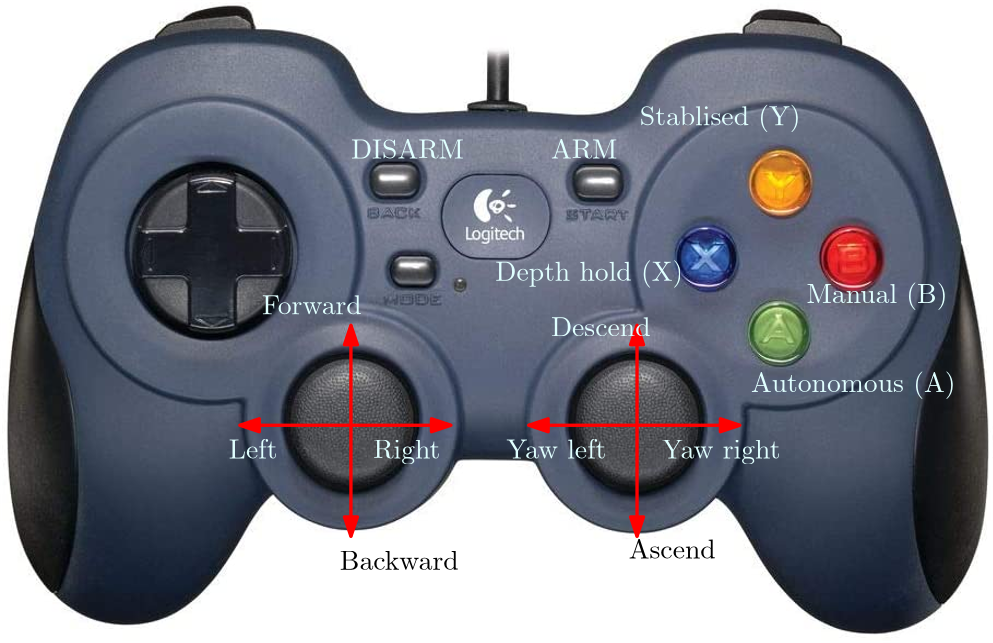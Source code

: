 <?xml version="1.0"?>
<!DOCTYPE ipe SYSTEM "ipe.dtd">
<ipe version="70218" creator="Ipe 7.2.18">
<info created="D:20200802162048" modified="D:20200802162048"/>
<bitmap id="1" width="909" height="572" BitsPerComponent="8" ColorSpace="DeviceRGB" Filter="DCTDecode" length="42683" encoding="base64">
/9j/4AAQSkZJRgABAQAAAQABAAD/2wCEAAkJCggKCAsLCQsKCwsLDhAMCgsNExcVEBQPFhIS
DhYSDxQPDxQSFBgTFhQZIBoeGRgrIRwkExwdMiIzKjclIjABBgsKCw0OCwwMDg4MDRAOHRQN
DCIUFRcOHggXDBAWEBEXCxATFAsRGREeCRkMCCIYHRQPHRANDA8WEAsUFSMWGP/CABEIAjwD
jQMBIgACEQEDEQH/xAAcAAABBQEBAQAAAAAAAAAAAAAAAQIDBAUGBwj/2gAIAQEAAAAA9xAA
AAAAAG4ONVtdrIAAAAAAAAAAAAAAAAAAAgCgAAAAAAAAAAAAAN4fyfjq8tpnb/RAAAAAAAAA
AAAAAAAAAAeQ+b0rGnu9d6FbAAAAAAAAAAAAI/POT42a3I4lyPpayoAAAAAAAAAAAAAAAAA3
g/NSOKtDX0vYuycAAAAAAAAAAAReGczFGxGiq3oL9/T2Oi3ZQAAAAAAAAAAAAAGsxs6qvkll
6So4Id32WYAAAAAAAAABIOG885BHOke97mo2NrRbfb+kdEoAAAAAAAAAAACcrwnJYcSiACg+
xZs+pehqAAAAAAAAAUvLfN60ly3cszSrJO1iIyGnm58K+i+wyqAAAAMqrYkAAAAA5/xXlyS1
bnkcojIooIK0SWex9G7NygAAAAAAAcT4nSuaF2R75HzpIqIoqrFUwsmPvPclAAAAMjy5npHR
gAAAByfgla3va0rgRAa1jI4oKFClFvey9koAAAAAACeZ+N2NW5JISOkV8iqKgKg2vgY8fu/d
AAAAHNeFQ+5dcAAAAZ3znQv9NbFEUjcrY0ajUjir5mbD6H7XOAAAAAAHA+GXdSaV6vlJHPeq
OEERSJtbmqO59IvAAAA5XwaH3nsAAAADxnzubqLiuEVFRUa1GEbUY1lXJo9l73MAAAAABh/O
T9SaSRXPfI5znqrmo1UVqMiy8GL3PvQAAAOT+f4foTrgAAAMn5wbs7D5HCIqK5EZGjWIjWtj
gzM/0X2wAAAAAE+eub1Z5Huc5zxGISTTPc0aEbY4cChp/Rl8AAAON8Eh+heuAAABPCeQs9BY
c5VcKiqjWtY1GNSNGMgy6PvfbgAAAAHCeFaVySR7xsUcs00wkUFddDQGMa1kdHDj2fZuqcAA
cp53z2PH03b+h3AAAqePcLJs35Fe5XObHRqxI1FfYlejWtjjr5V36VsAAAAA35ty9GaV7m1y
5cGjmLJJYgzKGhoqxrWMzsuM3eo23kNGOry/LPBzux6m7atW3xZ3M8RUk0tN73pI5uZRltzy
Oaja9WqW7A1kcVXM9e9QAAAADifBtC3I8hS/MwUFapIrppcahq2xrEKefExEABwoA0RqCIOe
st+/KrnK7MpXrjUGiACxZ9e5MMjhzp/puQAAABPA+Q05Hle1oMaKAgrlFc6aLCt6aoiyyQVm
BI57hwgiCxxsZGxhJZtgo90GPdvRtEERREQFjy3WXMjqUPbu/AAAAy/mW1bekN+0xHIINAc5
yuVZJeel13K+SaRzUVFGtFFBURHIIrhjIWgtLM2VRBoiCAqCAZ1W45sGf0v0IAAAB5l49fnb
X0rKIK1BFEFVXSOUklwJ9d7pZJEQaoNVFEVHoAoqoMZGjCjnbLRoiMbBLLSkmc5EEWjnXXRV
Kv0xrAAACfPPN3lr3bwCNEbFVhJbM8g973OV/O6upI7MyIhdLeeiIIoiStFV8GNVc6xoysbU
x9pqIjY0SLb06ZQzJVVwIufnXSDP9g9PAAAMz5knsRyaojmtBmNh50I+3sdBacSPkHxYHT3K
XI3nqzK6foBGsa1ornPB/I598M7V6RYec2VaNYxFj2bCo2HNhcj3IrTIgtx0Ol+hwAADzfxe
4+DbeijEblcs2zd1JocKfL3eker5lWTId0WJzXpXUrzvmGh2rUoZzHKRusaM76nD6nQWpuVy
uxsYTriCRRA+TV6S7Rfjcm5Rw9EGYE8lSD6iugAAeC8bait6AojWc9z+hrMsWLGrhWsfHOxn
dLKqu5rqqHK7u03O5Te7JmTVuAiKrauxbp8LqehaTuE5TsZOd22jY40a4u3OquTUc/gZnAjl
ESlk3IqvtXogAAQfLzZYtt4DWYODe37vNQ7FepndpYw8Q7SV8zlfi2tbjmTjKvZa9TE0F0/U
PMZ4sprau4vF0r7zPt9fhTWhGQNFFl1+kesOXyTlRwiqgmC91TtvdwAA47wKVZdZRWtzuYm3
7DsDLQVewV+LkaXTumkV0GJ2FPHiV+psJhWnO9QtYVDMxmtp6slPnM9qXens8zuojYogVUND
cvrSw8iUVAHIJQzLNSf6ikAAPH/MZo9S0orIuVL+oSc/lqB2CsfzdbqNGWZR/M9bQssEdqJg
3nv9M2+Rz+egayGe3lvHq1UytQRkDRQBul0VzI5hrnIAjgaznrUMX0L1QAB84YE0W5IKR0MO
LoZFfzdBBHdXYYtLGu9FNLILh7U7hAsLkXnv0e94BujiRtrS3M+5HEPSiWRI69SEmsSjUgZJ
OPIoWLYlVBMISL1X1dQAp/LpKzfFCPCht67G2+KrIrHdYozQ5WXo55nqZc+4KOGpk6S6k8lm
sy1z0efpyqI1GJz2molfOis5stu08agK5Y6d4qwXbAiZVOWHpPogADjfA3PTbVQbztKnLCKg
9iCgWItbcszyC0K/RK4UEr19Hc0ZYSFMCLL03DkRGM5zaETO5qeJ9qt0MwiA5yZtqVsWc/Xc
NpZU0b/qgADxPz97X7I5xHzuZGrEByqxEFJDY17kr3FOj0yOhgHTvz7ujLZrKNhybEig1zSH
A2QbzdXv6dmhwHU6ICK4iwtra0cXAwOulRKmPYib9GdCAJ8xUnI/Wcr1ZzWVIyJRXOWFAHSN
2ta3LILSo9IZmJcRkfTvgJXA0hsKo4QEr4e2g3j9O92Obgczp7rgRVWhlbdmevm831VgSrjT
Nj9Z9UAKvyLtAbKvcqc5iPmgaOcI1BFS9V2NyzI5UoQbpxvTeoz8t5J1OiiuFVyMRRRoqtr4
W6I3lZeuln5nnNfbVQVHV+Z33PKnP9VIiVciZtfsPoAA435s2nozaer3GJy12eNCMEYTj2Wa
Gv0L5VDKn0n8a+4sWT199iuURVEUFajkSPn99qpQwbmi2pz/AFt4VVBFxVtKyhT6VEKeVYjr
S/VgB5N45dmIdt73PIOBsdVNKc/VYNXorsbaPI9dsPkVTA2LT8fFtI6LqmZ02gIqgAIoIN53
eUSCq27FlrsvcrkHNIaum+DGsWAM2jYip1/qvRA8C4tlp0OjdV0ipynP9ZtWJuboMiVeulqw
8tW7S094ref6F4yrCwvzPq2XIqKAggIgJk3rIkUENVti+9ysa2SVwQ5zVsTCBhpLHm2fd+5A
+ZqGVpORNseSpDwTus1LfOUIo5JOrbVxeZ6ndc8Qr09lkcKDJGW7AoiioA1AaMCpDqoNijRX
ulWJ2xBVjfI1rGtFYDOduOjyNv0L2AIvlS7zuzItPdmcrnmbwl7qtTDpsEf1NbE5ba6uRyDR
dN8deUrg4UUHIA1WoCyqxIqs4iqxrnSOa7c0lwcK9KNYjRjApZF0jwOz0/fw5/51n5nZnfDJ
sDnPe7L4VehSd1Vamvh4+11s4jQc57pBjHjVRVUAFaioEzHOEZBEDleK5XwzdNemxeYbeVER
rIUQwJJm1cPvaX0upwPjLOduajyjuzKrpldDx2BPs2X14MOfpt94jH2LtidUr1Kzoq9lAFRw
AgIqxWWFmdUhggiHvVzyKz0dlKOXzu4gjWQMErYOiJjU++xPp2c8m80gwF3ZXxwbkiOWSUlq
c9jU2v0dnZeoxs1iWaeaRI2QQVEpWXK1XDXAIhBNJLenkEjbFDBXjdI9XwXelYkeTzW+iMbX
Y1E5+zIjOZk7nO966Q8P4mtiR7F961Z9VyjlklHKNa1rhkaPlfItWqlm/bSFlaLOuSoCqrAE
rWZbdh8kdaEkfHC2KN0sj449u0sHO19gZFExEbk1Lwmdz9vs4PXO+Pn/AJilkxW9qV60rem5
7BXSOQEQRrUcki42DTQbY1uj040hhzNJ4KCIFaW1PK5uBgZ0SzafQ3mRuaszn17zCPG1p2xR
DBM/K0gZzdWx156J6onzfk0MyGTbtyC05tZ7RUQRUVXNVBqt5bM1tnWfWx8St0/QNcylBfco
ggsMV+Uko8dR1tTSZn5GVudKqPaqyLBfZSWdiDRUo4+k5Eoc8211E3ZezJ8wV6ObCuppyqr6
tfZlUQEAUciME5OHody/eG52dz2H02+1yYmnKKCBn6M4U+IsdHq6Fsr5uNzU/WivUCMRVeKC
mXn6QiMws0s9Da6P3hPlco58KXdqZzxW5trSeqAAKIyN2DldHtX7M1ZIM+hjZPbWHuzm6IAh
BFoCN4o6TU0b0Ea51DN53U6Jkr1BGo5wCpFjuvI0ZBzldbW3c2PoaL5ZfQo1i3r2nvVXLXoS
37CiqDQgRvG7exoyOYxCKrmY97qGyx5G2ogGfcmjXD53odW9K1YFStRzMXs5HzqIqiIoR5MG
jIiNRtPnGOsbN299JU/mFadGu1/QWHyOFVXMp1Ukc5pBrzVnZONv6koqI1qR08uh3CPlwN5Q
BuXqtY/iZt2+90aIsJHl5WrtJYWCRzkVsFWq6/KjURGR53Pj59a/P9N53zMVKVZDfsyyOVVV
w8EYOdjX56svOQ7ego5I5GIlXPyOymWbD1ngDKOrFGvC6+vcRj0RAho5idVFYTnrjBFdNanG
jQY1kePjpJPp6DvqHM+bIYKlaJN27K948R6uRwgrMjSfBLyybtqQaxwitrUMnrLRYw7MwoRM
1YGxcTta0zhqOQa2ln0+ygndz++4BUGggiMbHFi5ZJPe0H/UuR83srVa0Ldm9NI5XKOVRREI
8zQlgl5hm3acjxGuWODPyuwlWfAWZQa1+1A2LitfVlHOY5FbHUoVOyrzOwdt6q0cIgI1Gsji
56k5812/N9NVfnGCvWrQM1b88jx4rlFBGpHSnvV34uXuXHOVqua1Icql2jXTcuOeoiSdBC13
DXtt8o1FcwSllu6yvMzD2niiqoiCDWNii5iFz5bt219KN+boIYKkDL+lM96vHCig1Gxww7MK
VeW3NNHCqiBWxpupje7kJR6isd0yMk42PfnHgrQMzH3NmKejn6jnKOVRBERGxx1+ZY6SW3dt
/SMnzZFXhqV459iSR7lV4ogNRiQ0OjjYvIy9FOxUFFTJx+tuI6ry7lFBE6a5E7J5fe1QVBRG
YeZ2j1sc++49VV6qIIjUY1lDn0dJNat3fpG38xshrV60T9p73q9VcqAMRjWZ+3ZYY+Dpb0w1
qvMzFs9ag/F9e7N6MSjFR80rxBxcW9qjASRmLk3+nRz+T053qrnK4QaNRGR5eMPfLbt3fp9/
y9HXrwV4W7w9z1eOFQRrEaysvRNbWxMy9r3ZnMhycpeqviRb3u4AAcr4u9i53Jv19O0o2tjZ
z+k0B+Ziakj3K5XiiIiNa2LLyh75rNy79SJ8y0q8NevA3dR6ucrhVERGNYkVTe0Eir5GU+ew
6GvBc3NV6LU+hNVQAA8W5lEbjYDLFqZIKle3uaUwnKPuSq9XuUVAajWpDlZqvfLas6P1Gvzp
z0MNeCBu6xXucqqKINa1jY6zulmWCOnmUY0dZ1NO5Owre2dYoAAGd4RAiR5WVQiAn09W1Oru
ezZrb3uc9XKINRqNbHl56vfLYt6/06eD8NFDHHWj3mCucqqqoDWNayKHv/TfI2kcaNYOmfNK
1G+ydgAAABz/AInEEFaCtC6xYsSzC6Odx7rMj3OcrgERGo1sebRV0j7FzpPpFfH/ACdkLI4E
3a7hzlVRRERrWxR9V9Jzct43UREVRHyK02PYdpQAAAExPF6KrHExEe6R4m/7TL8/8JYke5zn
ACIiI1jc7Pe98li72n0CcD4AyKNI02q6qPVVAQRGxx2fpzcUp+Y8JG0FVXLc9I9BRQAAAASt
5XxDgGiqC+jelhV+Z8aR7nOcAIiIjWNqZUj5J5bfpvtK5PysV40ik1oAVXKOBGiNZH7b6soB
S4nksKkkupv9f2LlAAAAABDE4DkKTgRmz2PoV0A5H5vfI6QUAQaiMRsGS6SV9i77N6eJ8uYM
cCQ2dCNEVXKoKIiNj6D6iUAAQURQAAAAAAAAKvNVkvdLKKAB4V5tM9RRzRBiDEGYsj5JLF76
J6sPGvHWxthvWo0ByqKogjWs+kuzAAAAAAAAAAAAAAAAAADP+XK8iqCtERGoiD8CWRZrOv8A
VDgxflOFrK+y5jUUcCgCNZ6Z70AAAAAAAAAAAAAAAAAAAeW+IyPcICIiDUCTGa+Se36T7oAn
gflyxwdBXYNFFBQRrdj6msgAAAAAAAAAAAAAAAAAADPmrlnvABEREQJs+rJJLY+k+tAMr5Rp
Ml04GIqAKoIiO+kuzAAAAAAAAAAAAAAAAAAABML5ihcOQEREEVZY8mWWTsvpYADzP56Zfs1h
qCoDhBp7j6uoAAAAAAAAAAAAAAAAAAAB5z4ArwBGgIr55udmfL9M9eAAeH+R3o4mIooACHsP
tIAAAAAAAAAAAAAAAAAAAAB4147IANBAWV9jMrP9b9zAABPM/C4YhFFQVBJPaPYQAAAAAAAA
AAAAAAAAAAAAAPEPJ1URBAHEtmbC7j6VcAAAcb4DhIKAKi7HvXdAAAAAAAAAAAAAAAAAAAAA
AB4/4w1UEEBHzWrnde4uAAAAj8m8twAFDc9R9ckAAAAAAAAAAAAAAAAAAAAAAAOK8GwhBAEk
s3/XvVAAAAAQMHlMqrNr9X0IAAAAAAAAAAAAAAAAAAAAAAAAh5d5bzLRBF0vSvWNhQAAAAAA
AAAAAAAAAAAAAAAAAAAAAAAAAAAMflsasaXR9U9QAAAAAAAAAAAAAAAAAAAAAAAAAAAAAAAA
AAABBQAAD//EABsBAQADAQEBAQAAAAAAAAAAAAABAgMEBQYH/9oACAECEAAAAAARCZAAAAAA
AAK3tMQVAAAATCEgAC+1pmEwjPGAAAX3myJRnnnEgA6dZpAC9OQAAOjWomE2VwyADp2KwgmS
/JkAAaddUAtJHPhIDbpImsJhNiOSgJgE9dykRMzFpI5KAO28ABEikQsmKqr6CImQIllyga9a
FgFbVIiYAJSRMwAtWXDUHXtBMwJhCIVmszUsiUzF4THl/Oel9HYJ5cAd9oTOOMVttvNYtTnz
t0xIK4V30vErc35R5vZ+meuFseMNOwWx5pmJrt0oRz5X6Jmkr0jmjbaVzk/HPnfW/WvdmC1e
CB07iOWFpZurZVWEnHptaakzK0TX5H4z3vu+ialo5MR23GXPaLoiNOsigRjebgtZprlgzm2f
Dt2lubmHdYY5zWypbrlFIkrSZuC8z66vlUqfLeZ1fUda2PGO+RjQFbT1TCmWNukATdr9DzPD
rVT5Pit9L6pTiHbcZYkzETfpVtXLC3TlqAm0vT6+DziI8fyN/oOqJz4ZU9C8TEc1Y3jOJ6bL
TRC+dwgXVnTFTm30jn03tWcOO0U7d4mIpzrqttQkAIJgFfmfP7vpdYmUTz8l6137USpnnC2m
ksxa1oTBFopVaw5/k8NvqO1IcWGla7dd4TNKQtaUUota9i1RWK0i95mK/P8AD1e90JhNOTG8
V216YJhCRjjBrveZCkZ41hfpsnHHbSUE8ueUq6z2SLQE48yFm3SBVxwrZPaiSJiByVpCL267
AE25MwO61YJjLnBXs2pABnz1oSv0agEzx0kI9CaITOGAHVtSADLClJTGm+wBN+TIFu1SRbHm
A69KwAYZUpKV99gBfLlCOrRzQX3ccEp60ADmpTOyVt9pADDIjXoc2Id1qc0E9FyYActK52St
tvIJiMtqRmtpbLkkNOqa5ROl4i6AHLSlZmLW13kBzYa9KtpYYALdV6lsud06AHLSkLVtO+0g
ZcovdXMAGl7VpmadUgOWucTML76yDPmqAAAAI6dpA5884shfo0kIwwAAAABPRrIMsM0ka7zY
MecAAAABfbWQz585Cd5sRTAAAAAAX20kZ5YyCbrVpWQAAAAAnXRFa5ABEgAAAAAETKAf/8QA
GwEBAQEBAQEBAQAAAAAAAAAAAAECAwQFBgf/2gAIAQMQAAAAAClkAAAAFEAAAJnSWgAAANDI
AAZxlKitdKAsAJzyC61oACc+etAGHoAayA5892khi9dABxy1UoM47dAADHLdIuVYdOgBz5LV
JaOd7aAAnC6URKwd6A8wBVmriZ6Vcw0VzurZnOoNZTfYDHESgRsosFgUzBYCPSBwyEaZVHQs
oFGazB9L7Hk+FgHXoDy0TW93GMUm99Jysi1nprnMidv327+M+UB6QxxE12onPnU1vecs1NHR
nGaj0/0Pj6vxvwoE9NHHAd6zndnHNLpcXrM5qVkhr9R97yfjfKgdtjzBe5hsxylnSmbbElly
YtuuuM+r9D8/4cjXcnnlNdLI2meUs6ws0QHLWPNjp6tj+tfaz/JPjQ9JPMpvQarHInS9M4Ul
Gca5/LvX6Gjt/avqT+TflUekvllNdCLqY5k1rpOe82Z2M405cfR0hf2/7n538z+Wl9Ma8gO2
phuznhLQ1nWWqOepazqNX6fl8RN+jLXmyLet5tXDMusSgGgTUZ4anfTMR174t5+ejd3EkVpM
zNBc7u5Ixefm6569mUO3fnpz4wLuxMtXURzVLc7tmpGNTz4vpsg117c9XnjkSlCdOgnKZpY2
62JjDWTWYJ3vXNvKcVSUGu1E5YirnWt7EnEQBPRdl5zgogO2gTgmjOt9ATjCUC97ouJwlAR2
0B50odOgHCCkG+t3FxOEUCOuwTggrXYDhCgTrrW4uJwgAXtROeHUTm70M8QUJ11rcmsTjkAT
W9jGM9eocM660nLIAOutbmd4zzwJSXrz1RM67AnGOiZhmgHXWtzOs554AOvTHOkdNgM8pbDq
5ZCU67u8zWc8YBOvUTJsAGMnRWeAB13d4WZ5SAvegAAABz5wDpvW8DOMQLvqAAAABy5KLrpt
BzznIvTpQAAAAM82ZTW9gmJBvVAAAAAM4xKa10AZDQAAAAAJgNWgAAAAAAAAA//EADQQAAED
AQYFAwMDBAMBAAAAAAEAAgMRBBASICExEzAyQEEFIlEUIzMVQlA0YGFxJENSU//aAAgBAQAB
CALt6gbutVmbubfZAv1GzJtvspQcHCrf7qntsMOgkt9qfs573au1WF64Uqcx7OqwTuZMGfzV
pt5DsMDp53b45EJpxsLZawm+pWkdUfqMR/I17XCrf4Ymm77eP+p9qtL6rhsWFi0Wt/8AhSND
feyN+ONrh/L2m09UcTYowNeFEuFGuDGuC1cAeDAfEJtED6tjtsLtHfwhcGgk2m0Gc0FQsQWN
YysTlVyxOWJyxORJIoY7TaI24WfW2pD1C0hD1J/7m+oRfubarM7aoIqP4wuaOo2mzjf6yyr6
+zIW6zJsgA14rVxWLiMWNixDLZ7S+DR7XBzQW/wDnNaKvkt8Leie2SzMwHJRYSsJWArA5YHL
C5YSqHK172GrYrfK3ritMMu38PJa7OxP9Qf+x9ptD9ySeZVyxuXE+cbV6d+F47972xir5red
oXPe81eqFBhWAIMCoLqKioqKgVFQKgWELA1GIIxlUpfZ7a5vtlBBFW88mixhYwgajsZ7QyEa
zWmWXe6hWBy4TlwVwVwQuEFwguEFwguEuEVwysDlQ3tc9nTHbp29UVugf1V7u02tkPtbJJJK
7E9BpQaFTsiKpzL7HaOG/A/n2g4YHlMmNVJMaqynFA09harQIAnOc81cg0lCMKgHOoiwIxos
KpdDaJoT7ILdHLoe4tlrw/biQCA7LxkKe2+wTcSLAedbP6WRRnVSnVWH+kZz5ZBFGXmR7pHl
zk1tU0U7QgIsVLrNbXM9krXBwBb2tttPCGBiA7kpwus8nCma5V51t/pJFGpepWD+jj5/qEtZ
OGEAminbkItustpdC6jg6oqOznlEMZcXOL3FzgO7eL7BLjiwHm27+kkUXUputWD+jj500gij
c8kkmpTB3RF1htOA8N/Z2ybjS6BDlVWILGFjCxhYwsQVRy3C6KR0UgcI5WyRhzOZb/6N6h6l
N1lWD+jj5tVbJ+K+jUAh3ZF1itHFjwu7G3TcOLCEORiVSdqPKwLA1YGrAxcNi4S4bl7wsZQe
FpyHC+GaSF1WQ2qKXlWm08ABG3Wk9MklplFHiJ3gxO8w2i1QsDGs9R/+scjZGBzOS57WCr7T
azJ7I7mjlYguIFxFjcsTlV6q5YysaxBVHJIUMhilDg1wc0OHYWmXjTFyGeqoSg0XVzVVViRa
woxHxVzU16rncFS9lonZ0i3y/u/UR5/UIl+oRr9RC/UCv1GXx+oWhTzyT04mFYVhKwqiorPa
XwMwj9Rev1IIeoxefrrOvrLKvq7KjbLMjb4PD7fIeh75JDV9zRyKhGRVcVgPnA1UbdW6q0WF
qLFRwWJVzm706b2mI8+3SYIKBDLVUJVKc4FaHd0fltSEHZy1UVOZRUVFTm0QbyC9e5yDB5/1
y6Aos+K/IOYqJ5jka8A1AI51ukxz0Qy1TW/PYgpzQ5EFpTXZ6LAFw1w1w1w1w1w1wwuGFwwu
GFwwsAWALAFwwuGFwwuGFw1w1w1w1wysBWArAUGLDnLqIklBnz2BAKIIQOU3enyYocHOmfw4
nvW6GUDtdDu5paU138S51EKuQAb2jm/FcpVikwWgc71J9GNZmAp2+6c2iY7+Hc5AYittuRVB
srtuFMjjb1V5Lm5TdC/iQsfzbY/HaXIZGjlVWJY1xFjWLlbhEYSmnI54CMjlxHLiuXFcmy/P
YkgIyrirjLioSDK40QGIrbbkalNZh6sXx9xBzvLmNOrByXBVvN3pr/Y+PmTP4cT33C4po5Oi
dM0bGVxVSb9UHuCbN8tcDtyHCoQNCmmtzjQI1qhEz9/CgXCgXChRGBRHx2Mjk2OR+305XAK+
ncnMkj6mOvOgR1KAoOU32BUdkdXdHX3cp4QOSyPwWlnM9SfSINybnkvkATnl24aSsCbE5230
z/P05Rs0iLKLhgjT3NTJv/W/IkHlRm6VfvVlgErSV9GF9IFNAI09R+MjnALE87UkVHr3Kj1S
RfcWP5F7+lP8IFzk2GQr6eZfSzqVrmaFmybtc9yYPPKAq4BN90hKCc1YQsOie32mrNyOWdCh
cbopMcTXcu3vxWki8pnIkk8DUoABBjin/bc2nFe5CZzdhaZghanqafiCgMelWn/LmfDHlpQI
I0zHULZyYahSo9ajkczb6iRcd6dK47uUY2ve6iDfLs/+9WoGt0nSpPCjcAo7UWhfWFfWK1Sc
TVRpmycaBAVPLj6woPNwKJbREo7L9w5bwhcbvTn1hLOU40BJc4ucXG7zyJX+BT5H+GtAVVL1
BMcBuJYguKxYxcCaLR27mlqIqmOLSga55B5URTxUJwQLFViqxfbXUdI2+biaBM195uijMjqB
sUUbVK4PeSIWxk1klcxz/Ze32upe9vhNVHL3r3J5TB4QUh1TRpywaGqb7Xqtxue7SiIA5jtC
hfYH4bRTlW5+GzuyMzvdhCGup3TRS+bqGbxdXwXtoiFE7xndq1N0KCcyqMK4C4C4CbFTe6XW
gyWRtIqq0n7DkIYmD7j44nRGSLgTZH/KG1zhiToVwiuEVwymxJraLwtzzWnwWu8OuJARJW55
j0L2OwPa5DUVHI9Td72svKbtnd7no/CYMk3UMw2v3GrhQ3MdUZzo5R7KpQO6rqtytRVEna8/
mGSyurHRSNxsLU2b2FkskmIYI6uGmQ9JTD7Udljcqu0KBO6qVrXSrkCVJ0qPnNlpo9r7OV9l
Oks7dnPfJzSvOSxvx2ZvJtT8doeb/KG2Z5o1N0FUN1tkl6szTVoySDSqCj0cRnk3UWywrCKL
C1YQqLCLz+UZI3uY6o+pjwpxq4lAlpqJXMeAcjulyZ0hHZYCqe3CsOlFhWHVAUQFCVLsm9Oa
q1urmwhYVhGaq1VVXM/fJ6a/rZyJDhY52Qb55UdAFEzGdMLVRqoxBjCn4cWmWPhcPX7SrGqx
poa+tCcNcP8A5chmkUXJk0wuvwjhArhuQjOiDAcIPDXDP7nR1phuk6aIbcl5q7KUVoOoPgpr
VhX+hzK16cH/ALPBC08ajcZZEL7G7DaWci3vwWY5G753/kCkQR/xzdPHlN1Ym7ZpNlFvyXCo
TD+0puAx4XYo8eNN9zmFYm1asYwhqJa8DEHt4jHX9T68r92UrGakINuAJWE0THa68o6nCmnS
jdAqqgKOiacr9kLwaEHkeqP+5GzI3fOfyJ+/ZRpu2Z+yj3yEgLG1Y2rGL3A9TWuDr8TqUzON
fa0AAacg7JvVllNEwaKzsgd7S6Ah1BDAXVLpdDo/R2kereSdF4AQ0QFUcPgreqGjkMj9stkk
MlmjOe2Px2t5yN3zu/Inb9iVGm7Zn7KPe97qJrXSargFcErguTXOaaEXFoKrKFxVxWrisXFY
uMxcSu1JHdWg25LtkzqyzbhNQKjkcW+6SR1aKtVMFB08mToK/wCy4bKjUbn9abtkd05fSnVi
ezM84WOciamuQb55eoI7lBEEb80tIoSVH5Q2zSbKO+U6qyYMX3P+GqWQhTGz0OE9Sj2zVVVV
V5h2TerLOE06VUbBTE8uP7aNkCcC00Uuqh8clwq0hfvabhWioVReU7VybtkdtkOy9LfhtFM1
vdhsr14Xi/znl2uaNFvvhWFYVQjNhKwrCFhCoE6ldGdOeRR3yptQqlVKqUVHt2pQ68rgqYVV
VKqap7tF1FMGnKc3VD4IqFiKqU4pgqcr9kL3dKs7uHaI3ZvVXeyNqPSm9IyDbM4VCO6ZuhRU
VFhClGF2Zgq2ppe80C8pgzv6k3a+RtUHlmjuNGuNEuNEhWRypQI7IPIaQmHTs3aOzbbBsDtu
AfBhd5IjagC7U8oiqqNpBHXo4EyMMn7nCMaBoplehe/pRUL8cLHZfUnYrSAj0pnTeUzbPM3z
cx2S0bsynpTR7G5JHapoTRQZ93ZaNWGNYI1hjW1+H407ORN6c1AVgWAoMHNIBWA+PesLkABm
ehe/wnDRenOxWQZbScdrlKdso/ORm+dwqKJ4oUx1E0oXWjduV3Qm9DUUVI6i3UYzuOijBKoV
rcKrXVaUXhaeChTx2r9lGecKnZsEhWBEEb846nI7rTh7V6U78jMjjQEoauqnbIdWQ6FDPIzE
ERRMfRNPwCp925T+NNPsCKe8N23UbKoDPQFUp0+5VKqF7VTt6Ki0XtRFdsFDzQK7sDnbBkCM
cCfE5usYdzXHRN+cm71+1WA4bXTJanYbNKUxORQvKjPjkSRhyc0tOocQmyA7ymtEwtO7g5q/
1qNyfasTQwJ8tdkyMncCmeioVqtVUqo80Hj3BVr2uL49xVB5q1YliKJPNaMT6KpKZ1Ck9d1q
FM3XEGGo5jyhte7ZN3TelRHBaYzk9SNLLRNTkUzIdDVA1HIc1rt3wOGyaaFY2+Q9gWNixMRk
0pc1rimRU3pmosIVAtFoqIhFqoqqgVSOyrRUJWgVSqFYVhWFYQsKoqcn/Kh6VshUbe7yPhSj
2lM0PLcdENTkkPhN3TNk/dNdVjTf6odIwgnIob5Wmh5TmRu3dZv/ACYJQsEiwyLhyIQP8tha
N6AbZacul2++yBrzyfgD5WFAcmnIOxUPSmiuqqqhOGlVIfYU3fluNSgMjtSmpmykVkNbLHf6
mfvsCCcjc05HBMd4PLrzqhcULjLjLioSBVGQ3bFA15pKApcMlQsYXEC4gWIcwe0qoVQqqqkP
hM35T3eE0ecjzpc1MUi9OP8AxqX28/8AMdc5G5uVw8hju3rROl+C8lVK1WqqVjKbKmyVylbH
mEoDKXAJ0yMpWJyqVUrG5Nm+WyA8rZBrqfbqPOJq97uh29A0UHJc6iAqcrjrcExPXph9sgvt
Rra5bjeEMpb5DX/PaE0TnkrUoR/Ij+BGuGjGnRBOjcECQo5PnI4Jp5RTcr3hqfISgCdhH8iN
cJcJGJqMR8agpkvzWvJp8cacLjPTnSv6gAOS51EBi3yPOl4TE5em/leL5dZ5DccjcxbVBxbu
DXsiaJ7qlNbVNb8AAIArCqNWFFEJzFson/OQ6FDkleMj3UCc4kpra7tagAgqLCSjULROanNo
o30W/aOf8AE75Xm8JqKsB/5N/wC43HI3ORVUc3YP+ewlcmiqaEE1AqqxFVR1uKcKoaFMNRke
EzkFN3yE0T3YimN8pouFFXwi5VVaoo7JycKKJ3jsiQEXE7Nb85SnXhNushpamXHY3lG9u6HI
LQVhc3YSfOJvNcaBblNCCC0VVVf7VbiinhRHXI7ZN35Dk3bJM5NFSghdVVVcpRWxTTVvPJA3
L/jC47gAZ3ZAm3QaTx3SfjchcUbxuvPKIBXDHjC8KsgXEK4i4i4ixvWN/luoyTFN3TULq8hy
Kbuhtk/dyPOWQ1cmIX15BTlCcuIKoy1WNq4gWJx2wE7gAcl+2QIXM0e26X8UnI+OdoqBUCoL
pE3a8KXdNQ5ZRR6kzpyO6kNs43yO2R3TfCHJ1X+inbKPqRuCOy3KwFYXKkipIsL1gK4awt5k
mUXeUNlP+GTkN6R2b03a8KTqTUOWUU7dR7ZH9SbtnZkf03C7xyiimbo3nZN6u0k3yi9n42q0
fgl5DNuzembXhSdSahyyinbpm2STdDbLW5mR/SvKahyzczdG4I7JnV2j+o5RfGftMVo/p5eQ
zbs37KPbJMEE3bllHdbvQ2yP6uQ3IelHdN5hRUW6NwTtkzs/KOUXxfgjU/4JOQzsyo8kgq25
nLKJUQ1yFHfkBDbJIKOQQ5bk5QhG+TZM7kIXQ/gjUv4ZLjmb2g0dk8JwoUCga8p5RUbaDI/b
lMOmSVqCYeUdkStymaNySlN27N2YXBQ/gjT+h3IHaOTTUZHi5rkDyHORKjbU5X6mis1iiEYM
30lkX0tlX0lkX0lkX0dkX0dkX0dkRsFlKlhMEuHJuE8UKBTXclzkVGMp1ch2b8wuCiH2Y7vP
dlMNDkKe24OQcgRdoqhYgi5EoCqaMjjQKww8STG7k2uLiwmgOmR4qiKIFB6xC/RaIuRcqpoq
mjJIdEO0fnCCj/Gy6QUleO9Y6oyubdVYliWNYlW5rfkDK1rppA1sUYijDRyrZDwpsQyOaiKX
YliWNY1iVVVBqAQvOiJqe1fmFzU3pF1rGG1S96NE01GUtRYqG+hQYUGIDL7nuwsstnELOZIx
sjC1z2OjeWPyFqLVrk1WEoMQGV7q9s/kM6hf6gKWnvbHZTMcT7RZWOaDF5octFhCwqmcBz3Y
I7NZmwjXm2iBszE4OY4tflosCwLAsCpmhhfaHUbabLJBrcO0fyLOKzMF/qg90bs43CPaWSzm
eRNa1rQGq0Wdk2qex8bsMnNigln2hhjhbRnPngZM3WSOSJ2F99OXBZ3z6ljGMaGsIBFDbLNw
XYm9o/MEFYxW0Mv9SbWzVzt6gj2bGue8NbBE2GMMF72MkGF8tieNYSCDR3JjZJL+OGxMbrL2
T2Ne3C+axvZrFy24nHCyCxfunpe9rXtLXWiF0EpYezftnC9PH3q3ztxwyNzFM6kez9Ogo3iu
zPYx4o99hZ/1uslpaiyRvVotF/oQ2h2zbFOeuOxwN6gANu1lghl632KRv43skZ+TTLUJkNok
6I7D/wDZjGMFGZbZBxotOzf05ggvTm+17slqZw7Q9uZm/Z2WEzTBqAAFOZQd86Czu6jY7Kvo
bOvobOhY7IE2KJvTyfUYMEnEb2R6TnCsbcNmbk9Uj6ZRkKZ2dig4MOv8zLGyWNzHSMdHIWO7
hjS57WhoAaBktEfFhexHQ0ORvT2Xp1nxv4jv5v1GDE3it7J3Uc3pzMU2M5fU4MEvEb2sETpp
QxsbGxsa1v8ANnVWuDgS07KTfNYouHAM08TZonMc9jo3ljrmdXYgVNBY7PwI9f520wtniLU5
rmOLXdg/py2KHjTjkeo2bit4jLmbdjYLLh+7J/P2+zcVvEZ2Pm8KxwcGHXkW+x0JlhwnsbDY
9pZf7Bt9k3mi7CQa1v8ATrNU8Z/Kttjx/chP+edY7DSkk/8AYduseGskPOCIqKXWOyundUta
A0Acu1WSKfVTQSwuo/lxQyTOpHZbHHB7j/YtssO74OfZrLxSHyNY1rQG817GObhdP6c06wy2
eeLrzxwTy9EPpo3mZHGxtGf2PabHHNqpoJYT7+W0Fxo2zWKnump2UlmssnU702zHY+lfH6W5
D0seW+m2YdTLLZY+n+yy1rhR03p0TtYpbLaIurOyOR59kPp0h1lighhHs/uh8Fnf1O9Psp2P
pkfj9LX6X8t9Mg/cyx2RmwAA0/vz/8QAJxEAAgICAQQCAgMBAQAAAAAAAAECERAgMAMSITEE
QRNABTJQIlH/2gAIAQIBAQgA47/11bO1nYzsZ2M7GUyn+1TO1lMp/pqLYoFYsssvNJjh/wCf
pxhftQQoopFYoocUOA4Ncy8ihXIiUf0oRPWKK1p5cUyUK9ccY1pW9FCWJqvP6EVZVDK5JR++
KC+9LxRSKRSKxeUNWOLXMk2RjW3kpnayjztJVwxXjas1iztWzgj8aPxxPxxOyJ2RO1HZE/HE
/HE/Gj8QumhKtLEis+OCS8cEF5FrRRRRRWfe18NstlvRCVc0lvD0VpWLLRaLzWFi9q1rFFb1
j5PzIdFUS/kuvarofyNtR6qaflbTWyF60rEpIcmzyWKTRGWayicvJYn5GViitPSsbbLZFt+G
LFFY6k+yE5HyfkyUpScfnQkrfS+VCbVfC6jcK3l5W0PYtZPNlIrEZU6zQj7JR8soUdJTrwd3
ixYaH6xRBfZ97daPdDqI+bCSmPoxtM6PT/6jXwI/8t4rVktYC0kPgi80MrZ/2PNivDxSKWEU
Vr87+O77lF/A6qav438e21fS6a6cVGOtjJ6x9ay4Y8VjSZ3ITS3SzHpuQugn6lBxy4plJekT
moj+SvqHXjLWei9iHpLNZayvfE0dp2nauGCTflQpWePZ1VUb2+RNtscmdOR0Ztxp5l60XtCY
9Jb1he83mUmjuYpcazD7E12oS82dbzBj8aS/qzrL/pDRFHx3lEvWn2RHpIssvSyyBZek0URX
o+rFO3XCsqVPxDrH5oHV6t+r163Rt2n0ZffT6Ts6XTUUUMRP1p9kPWFo1WFih5SresqKXKj8
s8uSXv8ANEjJP1h9ODYoxXpFjLJ+hZ+zpvaSvCy8Rjt4K5fG8nSt9frSbpdzOj1ZJ0QlaT4O
oLDxF09mNFf+UymJN+0kLdPWtrHwdX+rJ3eI+zo/1WyxIWGIRB+NnotW0dyO5CaeVpRRWrdH
chST1krtPrdGmfiIdGyEe1JbydIeWIRF+eCitZSzeFLFC2eJOhu9E6Iu9JRUvf4Yiil6W8n5
GUIYhctEs0VmD+tLLLyxu81mLp4rjfoY8IYkIRH1ySfndOnl7T9cEPKvklhjFlCI8bRP3v8A
eXrRP64IeuSWGMWiI8SxP3vFecWXrZP1wR9IvjlhjEPKI8SLJK94LDHM72d53kZ4Y/G0VbFy
S94YxDyiPIxx1Uczl5pap3hqxqs2JNiXLL3oh5ojx99Oi7w0mdp2CQliUq8bxlQvOPftxOwU
FhD8CafHL3hjFpZHilIojKjuTzQkNpDnwptCkns5JDk2J0J3xS94YxaUR9cLY9FJo72fkY5s
88imzvPyIcxzb0i/PFL3otVwMb/eg/HDLgiIveT/AH06E+CXBEWL0sk/8FOhPnTovWyUv8NM
svNljJVwJikdx3HcN/4qdCkWXixy/wBa2W9//8QAJxEAAQQBBAICAwEBAQAAAAAAAQACESAQ
AxIwMQQhQEEFUFEiFDL/2gAIAQMBAQgA44/QQoUfGkLctwW4LcFI+dPwyQEXfySoULatq2qF
CkoO+JKLlJrJUoEoEHnJxHEUDwzwkocUIEoGeQnM8RC6TT8ByHDNWnicaypx7UlTUoGECDzF
SgK+sSpC9VlAzwnvhnEfybbity3LctxUlSpW4rcty3LcpKik4i00bwHm6UqFFIvChQFAUUJn
4rrTiFGJvPwZnumh4rtT2h4TPvV8AgbmEEEg2abmZrKAlBuIKLQiKjDRghDE5mgAwR/Apqxu
5zQtNgDBtaWuEoEEOjy2gGRYGzqymhRmTk0K+k04JQU4jM1cvpCuk7a9hTP/ACIOkJCDQGmP
P9OaOV1Qo4DQfxesRmF9YKhBFQpwb+J50AMePJYfa1vNYwSNXUOo4uddtT3UcJp9qKRgeqxi
KyvanO9w6JJxo6D9V21g/E6kf61/x+rpiR1QGpqMTc0+8TieQYKdqx6B1voaby7/ACVKlSh7
K/G+K1mnAOvG0N12NeyV5mkGvJGRUoUFpybNUIjE0mwwewnAyZ9FaQIeEPuml6cF4D503otB
RgQvyTQC8jIqatxFzQYaVKKhEKcTaMlHSDl/zuTWBoi3478iWQ1zPK0HCV5HnaTQQPK1zquk
ZHdXd2FRgo8U4nM2jEKBmQpCkYBI9hnm+QwQ3U19XUMvo1GjhxjBxHPOJtKnBJKHsIekDk1a
jQ3Cm03jiHBCd0hlmJs1HAwU6wrOZxFShcBDMVlQiIUKEBAu1DIwUeqTSVKmgqVPAMBARQ0n
EIelN4QwUMG83bc3GJUWPK3AwUMHB5G3PWRQYbwGk8DcDBQwcHvkHV/q4w3gPfI0YGChg4Pf
I3q56uMN4DyDrAwUKHkFyc7VtW1bURGRY8o6QQwUKHkCFTloscAqaExzBBDBoUeGcbUFKCkq
TRovCjMqaASo4xgYNCjwhAYIlRSUBKA4SJUYlSpUqEBCIRHEMCxR4RWAtoW1bRy7Qti2lbEB
QjiHWBSUcEcAQ+ceEYHO39AeAYFipuP0JHAELkXA/RkcA4YUKFCj9KRaP33/xAA7EAABAgAI
DAYBBQACAwAAAAABAAIRITAxQEFRcQMQEiAiMlBhgZGhsUJSYMHR4fATYnKCkjPxI6LS/9oA
CAEBAAk/AqPEsKz8uTieCy+X2nEXhEEGz1XpvsHuUcj+KJdfiBTShAjovi21/v4WEfzTnc1h
MJzKwruKyXIFnZEEWjY8ybl/uM3ynNYP2j5UJTUBmRqLd8KsbYjdMXVBaR3poQUPNFycU4KO
GcWrKwZ/dNz2KYAFFgu9+eUSjidALk4clkHgmDgmvCwg4xIg7NIF6wjE/osvki4cFaT1xFFF
EZulguoRhBmOwSGjeoX9kGtbukhIOIuUD+6MB8p2Q7KNjU0N3lYR3D6lScyp5gp5DRvQ/sfh
EuO+jxttrRhB2JPU1GBtgojiLlA8b1oHfTNJ/a9GE0rUd0ND396BG8zBRk0gxeUzLQdvmpOt
4nWU3WZ2l93fHv7y9SnNLhcyo1j5RhBmNG1z0FOm8V0vu7jHv7y8zZ76bGw1WXKMGaif1G9R
kz0+dnaW3dxj395aqa9Tmenap1dxomo2JvzsExSu7vj395bUb3t2AdNnahaz+0qc00DiEcl3
lPtJNyi6ZZDfzesJFYnAcURzWQWipM4hRgyRACiZWazsGqe5TGMUGaZt2xHm4xprSsGeaY/o
mPWD6rBjn9JjEGfnFQRWKFEouRKJUKAIhhjWDHP6WDPP6TX/AJxWUOCf0PwsJ3+E/oUHlNDb
04mgDNAxGUqjbQJ3xeoqlMZeZkVKn9Ezs7S1Q9STO0TLVxn0kCghQaxHfKzDRHpGdNHFEKNR
Hy/FAq0hKVCXjUSNEnKJJWUgVCjC2hxC0rCNWFb+cFhGqAi0UDWM2dxl5jonjKeI9pWfFFiB
NwQgvIHusn/Q+Ux35diioBRRRzxxKc3knDknDkiOX2i1ZJkAU0ptBqiGZAMVYoFYk5maNBhN
6I4AfCd+cUzBP4QHpAhk218oYwjQCnFE506jPa6Rmz4E0UeqgeEyVUarMNBblblgW81gmdUx
tBnCMCcnJ61Vwx16uPiUBvJQgFSIDRVam5IzOGYRccYoMxza6D4xB7yXi0djwFBNQGZWYMzx
f9K5Qms2KEQThNzKszooVCoaDwzI8UwoHhMMlUITKVUqHNPHHYczw/8AarUEO/3Q0dyJzLMc
GKbMFAGULUSE4qP83KIULw6MjbAO2zqwc2GGxVqcIQO8WZZmlHZP8h2kKgTKltyezn9LCYPn
9LCM6/Cfg+fzBnvAPlgTx1Th1Th1TmTQo30Kox458ojoiIZ8mtFoytUFQCJ0dyeyOb8gRa2q
P6RbDkgwY/FFQTwCZhDx+kCFHKxp4CLzvgTuBk69GQ8ehTIaJO3tiJGlDMiYRVBXMsoEQVKr
KB4pzhk1gIuBHVTNAHSDHM2IUDi5Ry/FRC2WqkKtI7LObrBT1jGTdncTQmgOq3qMVKFrU95G
8zyk74yqkGBfp8lkylx4Z9Rg5RbKIAtKe3kntT25kRtCGXdOmv5IP5LK5FZXIqHkU1x4fK0R
YJ6HVGgppWoUCow51QhVctFLVzS02LJQp8CiCnxVUvxNOdXoyxCc1Ob+cE5v5wRbnxWJ3dOH
VFO6FGFVnZuqZsUGIlTCTrmU8vU4Z1ZJoc1WdXnVSghFSCBQQiqxhulbSoDa0zJ5wZsdNzCw
uBP9vlPwQ/t8Qp36h6dZ5UHc4T/aex18R6piyGXlEuNtXCuUraM3wtFJs2qUZfriglfCYM3z
QcoqTZjnoO/FBsaNZITm0a/2zKo1XHLTydmKeVFMOIGWmrWgzqhlXpsCMIsXL4oniBHvmeX6
oE+a7JRhFqKdiO29VmKej+YZnicB70KPG1huiQfz+k1wuTP9FZIFgG26occ9IrAOO0mhhFBA
oFAqLbdmKYIIGj2Qe2Opvv6VmOYTivolTj7HHVANjw7OjFYX/kH/ALclCEUDejlFcaJaDjt2
KMcBUVNagEAhLEm+Pumt/wABGL8qo1mPznvsbsiL8XHFPSYscCuxx7ErBx2nOvpvDFdOoocQ
nnUFLmxQqBAKGwbGtg6bGgxRKBQRKDFBi/BSoEMUexvMMXlPajBBBBCTMhx9B2jF5T2kLJcI
SkGZAoaXyoRpnlPbZHDFBZS4JDhsSwLynZfGn3bH8o7Lyn1j5QvKe3rHyheU+sfKF5TtRuU8
x3LBMWCYsE1YJqwTVgx+cVg+qDhxUYOqdqeUdtqarY+MlrN0m7U8oxVOPfaX4ZPUf32nZi83
3tCMlaxnlJipxNvG7alYB9qb/wAY6oBrmzC0KIicUAQkqN9stE4ajkIHCgxNGs74WkzzfNO8
w7497femao1yhABNi0X1O+UIDVZwltFnnPsheazQIiNVyFxqMvo4O225CABRgr/jPSm34/C4
H2pc5mX9jvzGhwRyh5TOojYZJsP7qlpmzw0MQixabfLWp7JMZR3KM+SrjmRgrgd1MqbjrbFS
53al33ntDhvTi3cYwmh932mPHDGHG4LBP4xd05jOpWmf3fFHbHbWnBwsM6Y5uew3mJOh/a1A
AZ2u2Nvxxpl2ZbF3pM07rlNsrBsKaRcSv1Of0v1OaZDeUxrbpLVfP/L7pdelmfxNJ13Ru+Nt
VqcRUmswKqLMrEV6nro+qya/625O3Xu+qTMzvnar57/ujcTuUzdu6pjZ+bqRrO0jnV91O2Ki
67tb429PO070ICIiKNqt0nSA02zi0UQaXgHoDXbOLR9UbWdG74kRF42juFXQR/BvufQQ/m33
FBrxzDUvkxp+Jtt1AFzD7+hNXxNs+qFFgxOfYKICaU0H+b5QuNUoIey0sJbZd6GF+D/+aA3Q
7oQATCWAMNSOT+0zJhvqkGE76kf6t+UABu9EaL7flC41SgJJqC/x80PBN4fSL2rC8x9rCjl9
rC9PtF7lg28Y+/owAixHINlSYYLRGJBpdcjkCytNvNfqnBsO9Zbbj8rCu5LC9PtYXp9p7z0T
If5RoAXevf/EACsQAAIBAgQEBgMBAQAAAAAAAAABESExEEFRYSBxgfAwkaGxwdFA4fFQYP/a
AAgBAQABPyH8dqSyTV09z2GOfkWzkn/WHG8du0kW7VHZ/tz/AJ7Y8dI5SCYhTRPlyxnLtWn3
Ia0sTrO6CZ8lPcuzLy+hyGnmt9f9lsZoqUZtqzqj0P7b7LIO7UtPqvdHxLh+jI9b/f7Cm+7V
F/jwG2SSrb0F5tsyOnMIknOd5yNRu5iXZOoktl5ykJ6o5EvUyJlSo0anzkbqSpP7jJup09n/
ALCItt/P83siEI83J0U+4/oJ+xx/Bv7Hpk/3i+h/IF9GbPSBejTN05pHiS9aPoShNP8AEUWQ
bbdkirNWTvv27EV2h7xLJHJN43mbjAN0SQlaCTFbKHPQWpdP0XrqfRivu0e8jPotS2h6fcKI
A7Nf5thfdB7WnPsNWZ8m+jc7OYzfmvpIyVNtjrI5tTcdUalBtSW3mEp5nzg0mo1vIxrdzGqE
5kpR/g7vIaChI/anmdfQcGDdZqzVlWQQQJjZZts2TYwG0bbNtkPQhlSpPF7hnSjW3oIteevT
X/HmCRT6g9bD9OvD+j0CUIVBtt7lfCqJVgS7ueYnyeRKr+Y+y88Sf577rz7EVcLz+n2N72MQ
J1jZIWcaPzIskQtIIG42QLYMIaGwbSG/IekZASG+CYsyJe8rK+xbQqE1aPwIDbyE3MgzKgvw
cz3t3/SH8aFa664plkxPyEUtSGpzOCreY9LNwY7Q1ZEYPJd7o9ijtplr5oi0z07fMqUppp2j
8uQh08uzIlDyNFyWRA0c0JFhHAoK/ZlcrvsZmeHQ64Z4LDlYawrxvPzPs5ePEuX2hxKiTVHt
M37n4EBXo7dji51DbIwxa4rRIjgWHxc7ngaGho8hnJCMhAbK84e5GeT6Irb1c5P7/JqWbL0L
cq3LcvUexaEuBYIX9OuGXB8cDU98E1MxY1B+XX8ePf7BSFXod3v8exKttXkkOvls/pcsJglK
Y3w6j4fLGeGBpGkN1fCL7AGwQUQlFo/GqNTq+y5VuXWSe4kLgWFBYLFcHsdCcWMRNEDwfWYO
E9QpJNOjrO3jR6Yr1hdjv8eKf2/p84TMgeHUefhpZEQV1NV9z6CltgSyz0/Er0O2oHUSZYmE
uFYLgphRrUginHQcD3wkQ1hVzL8f81BcO33+NyiHWxIY3SyW3wz8OePTgz8Z4NYbIF1ep9kP
6/DsSsu183wJLEQuOSSA9ZYCwtbIg3OB4ziyJ4ZYd1qtGVkjLNc+XivHR+kWVPXnbb/FcJ2K
n6O/ZTCZiQLFGeFCi4KkjZJPgPBrGdZhHPK/v8KsWTyzv4IFi4uKRos/IygWsN6C12a8nMN5
oaZKNdvQauyJF5HhNkQPhZIhqMJhUz7NEMu0XWZPg61CEwqa31MvfJsVPH5VrkhO9KuQfcss
NAs7rrdVH6O78P7Gs1Xpk58J1VWbJyTujRe+CIFguGuDaGkarDYmsS4Ed8BBOwJ42iBmfso1
zLvOB3MrXI/AbiZpAz9MFu9xZFwtj0ivqCN6kxamCSSSRN4E4pKqkyGHsKayVUlEjXDkNGiM
RhS4HIeot6PK+xR0PL9EawtL0iOz9f0NPrfUUaLzHkJ6MK0u5UII/wBHZZ/SJJ+iN5saL+nN
LUbG19qws7ogoaq5L9ChheQT8+d9GxM0cwbTyBPVy+gW9pherJZb9U/hEoXvZclZYQZouNoQ
rIn0kT7o5iVdt8iO3mKaJEiWbiq4NuUchOQZ02YjPCxRqpN9O815/gTzsvyz73ELQXAwuTEv
MThL4J4JJJILDjp6j1mITkMW188UElhvggjCCCCCCCCOEIIIIIIwjCCMEzGCFpwylehHRCTx
HVsWsjwpJHdIYhNYCeBimexl8s15C3uUJp7X8eXTQ88/X2wLGR5FczRMKETr46YxGxirMFOS
vAkQeQy5iZPU5znw7xTmfBV/DfNwa6nOTJ4O2bYj1RIiFxKQb0FKvlNlRfghZbYM4sQZVzq0
5qrxksM5rnZeo22bd25fPCsJJbdBa5k8U4zwSZ8CExpMdDxhTKxjDLBY0FhJkZ4XVcKGWF+D
kuJ3NKD4sgI4sF9fAoT4eYFBwxPF4Kl++t6+NvHi2VvUQrYNlW4QtPwFxuEhj3wFiuCSTMzx
pONS/gZ0xtw+3DFRDwSSRxpJGMs+uXrB2GvhkiouYhPgIapclqgngxSqcq+TNuL2H6+LTt/y
vt8BshU5+DI2GZ6ktRBSE+BcLSgY4J1GORz0ycI30bqN1GQonKlY0rwUw5ig1we2XAgkWrEy
WmF/YTkzxWgwFCRwm+CokqzkIqBOrnev0sN3dCCxWGmR1BO30G4acE9UKFBPEyVjOuS7+vv4
m4G1zsvUdW27urxMT18FtLwUKoWqA75ipUlc2Zt5iMvVFzJ4rhkXvDigY67UKbCIe/krG36P
o/s/oeREYyuKchsy4Wxslakk7kknPHtDcEjeiEM7Oh7n9b9H9w/1/wBFZk876HZiwcGfOFRe
fgsSBxR6Ua0shokrMojyX0IpDWF3/fhQuVjMdyedsXv4kN6z5fsIVhiBKFxyUVVDKp8i7Ubk
FCVXqe/XHYo6hPtISCbbN1X5EvKmT7kc7NtLr7Gn57NGV5xNJKtjPAivDMyTQyIl/AZSEZYP
voUNwY90M5fDfBPVqMzY/J8kpZsHbc1ezzI7j5KJn8d/ZT8FPcWVWuY040MZG459kJ5QThvC
QS908B8MzggWp24Xw85ENpwEqvotNJRFYNhDeujyGOZLGhu3qKqFwZ8LqoEYNTC4lpproRfl
vrFfXw4psQ53fuK+DCZ8bZDPVZDDdGXmiL1mkuf2Km8048pgR3q7jqHjlnOqT9jIFdUyyp3o
N+onqFHRRmTVFEXp27sRx2zROsCFwJQK4QpVM9axfpH9AZylybGktcVrCltRJXbK/wBL2Z+A
0moSUVZX6/oiKMEqMwrInJRQ2RlGVkLHzLJzw+b4Xxq6es4Q0ZYBr+ELLkpRcz3F4UikofAn
q8/R1+/CRbSNuSLjjn61FhdBKFxwa2bFmCtuBXnceih6T5GbiRqJOC3P5s/geSrafsN6dDz+
8EkHaz5jyVVaC6lRorrqhCJrBcCK0CqczHZcgaVz6P8ARsfJmz8mTn8ifyUUlaS7eZneQ1FM
Ysn+g/eNiyvpLuxSlJTdCyljk1Y8xxcncTJCVCynfHn1GehvyCHVQ80Oh5lYVNQpM6HvQ7ZX
2Ro9f2Rrd9SBQ3V2RTWZ1YkJIlhoRTzfA+OI0OSLa6HwbhtQWIbIoLiQd8l4ig1BjNos67PC
g2br7YIYleNbX0QlXVFULQrh6DiVnTBSWQSJViaquRuedueK4FkHGpCNox5MJaSWjzwSIPyI
9FhnNrt3kbKyosEhGvZtvZUDFBdx5mS6bGmitlV1Zqwk/ciYpVPNWvqNNOt88bFnb0dB6Nxi
UrR5MdMw+Y0H5Dc8hv8AkHTMOdWI59RuGYvXO14in6ggpxGZE2qNP+i28tBxyybWxz8RKTjY
5DdHlqMkWGk14PNd1qcBeIx3ErIvScJ9BxWOg74QoOgkBrNZXIN+eC4MsC0qSTVuXNnSJ08k
USlb19e8iJU6Xj0KFWVF1uUCNE85ly1wr2WfHArVtHRjbZTmKstSmjjZoLXHSrSX5LQiQSs0
m44FlO4pB4dpKiKXNQaFQhxb9ouWrTWMkKWvK3sN8p9TmZEVGoiWvsUBKt8DHHgvVJJtmXVC
ijfNfobhX0/sUUN938B5o2SsJQqeIkotgeDtXU6frwdL/KLgKE4pBiyvnYSYEWYXeDSmy4ch
WIROF1bZlU80IQuBYmNXsRnNciyNpdBzUlchLW7nNlOIKroZHkx88CH11k0KuhOy9iS6N246
yIroqJiY5NFZ7jxodu9hYBW2SzzFHehlth00suPS2+aHOp0u0tbDWefuJY1svUehCwm/Axsb
ZDYloTSJ8LZlHIjqxI/fC3gkJ8xI+JICsPCs/b3nx4H8WxSOr8BeD0S1HylNSpyKuqLD/djr
+YP9UFrdtTVgkZz79uFMbOFczpqmT+qf42ECZEoZpbXlJKVTTo0XXWw/iZZguBaIfXPhWOZU
/RLPvYeD1bmbQYqV2ozrV9ItuOVuXKrXlSSmnmg3Vy2ygqhwJoeXV7bGUZqDq5qjiD8yUsnW
atxLikY+eLou/RCQJJ4XhSBRHAw1Yu9B7z1RepdaTO9E5E9SXTMZOwvCZJoSWbyEiit5fpSx
WQtuaPWo0YqQkbjcKWLB4bNeXWnvHgUK6sk639OCzx1IGrGCE1StSpL8SiOoMLKtCpcF4CSS
SS8UPTzRMti55H3pgyrImplklqU9Kc5FVORF9FJFrSzT7sJUzcJSan9iSpXtQnWzcqBEzipi
YNzk7iFZJaaNguLcecZ98yvgOzL8N/N0Q4A0uyg9qUHKLCmxreFaqdmiXIavuvteHOM4ir6I
kse+boaHngzELcndVGWLwI5JmT8qisuOfR/McfAvA3h8Zd5iVDXx3ky1rb5Zb8P82w28S5ia
wnKj5DWjFmiUfdYqgR7nGFDIeDXl2y1tzfoIKsWM8LL/AA7KqL2Xu/QSkTzuIYRu0DSu+25Z
MmkwqJOG+b0HkSjSWv8Agv6M0NCR4DQb0lldYdAZKoUoR5gdfsoRD23Fmi6khzAx36ZUlwXR
X4GtcuOvRXj0iSvAR49PlLnMVjXiXg5D4/LLWC8Do8K52wzJI0POH8tjRbbujsr0GlYOZqq1
7luhXqJrR5HQSK6/N7H9ibXe2O59B2/oIp7U+A7gs+45v6EkQsLwrvDs8038CoflM0GsiTxt
5fJpB/UclSCD5fB9OZdmPISMkWZPfQgnIqtvUpFvgvCvi7MnDL8/84kuLOfohzGu0vq5xr4E
kMPWFhYFVfAjiTIQivLNiX2LRguBhfjJzOBoqoicchUR8k1LGnqP6xvLwSyWSJEhsT4d7h2M
o9ygD1AmqW2486oLb/ouNMy0JUvrqMma0esiQk0Uvr4O5CJqM0k/ZjsK00cwnJZisjkJCrgv
ivjf5MkdM6qvFu+KdWO8Vj2xXGWZ6DuXEfN1HN6jV/oh/QdyT3p+huVXfyV4VFLaR5rvoqkd
Hl9D+V9BaXyf0d36CGwanvAuJ7ISmKV5P9EI55vjYhXK5iYW1r+HUijhTK0wVZibjvNCXITk
qnkOTgfnGtxSidz3Lx5+BlgiSyrbR9/Iz0kpAyYOQN2foQKFfPwlF45ozzj54odWPRR8iH0W
Lo0PRxSK2Fhh0hJCghoR0Q9AYhZ68KykgKz7IhBFLELRCGuhcWOM0hYx3C6lp1cbvCN22R7o
SwUBEpCyMzNKrlI5tOT4MvwArcDKygh2kt3s5Gm4lt9HzI/RL4CNv3R+jMPK6BJNe0/Qtx5k
eGpIE2KZS1+dE9dyDTdPYjd9GvsTyGq/tsWS3pjoOrmyDvwuW4M9ZiRDNzo+fD3LnUUPMNGZ
4WDTwFjV0MTJkvUVhCgh53BAtYrMqo3A9GNxShNBWRM50ofMcTdBDthJQb3W+ZtPvobDFpvq
KKFQ64RdyjdCSKFznfx5wnBMx5TgeDuPPMbZeZHcQner3MuCcJYmTwXVDTcmI0rzJLw9Wc01
fE9WWYMe3qUhGHnfP54dEKXIERazrixohxpcw18kglWx1iv3fDseKqesmQ0kBot7kOP4FLCa
aKwsZwnCtGbZRkTSsjx50Mx5fZ3QPM7SG31PRLY0PzcinFW8fhySSVG4uBj8FGwvRYuHU/qH
FtJ70n9lkQtcsFwzxug0IsGVotIwHoS8BDDI26KSbmuzbrXCp56cFA9bjyuNcysHPUY+wl1w
Di8IIeSHXPKKltQ8ugkar1DbaowQLjsGxKtSR0sabjWRD2lDfJyWv+NNm9pHJOpiYLcEp8ie
KMYxVJtC+bZCerSebkLOJvq30OqvOTJFvOfuohu0a/IKHXhgjiiFTfAmpuRIjOyfTg52F5/s
KWlw0pMWCyjMeAloIMjRbDRDEUWn2igaiY/g6qmQlv0SwhFrRZlYusimuSyGUUoqyuWCEpxy
wIFJ1yWwmuHniUNafhpLMgh00R3SQ2RtSw2LlfDe13RCust3+x0C6IVpzUEzUpQmClZzfnwh
GL4ZnCFjE0Oy3gaIqTzjglOxfQtw3DXQsZRM+GFwJaepWaWw01chHNqqaoTPXLb3j0EDhe0G
vUafQP2Ndnb1+mB7eD1/lXG5LKhdQULcKQigQJaCA10ExgSRJUY3VVHoWDKOxz8dDSy4rnCk
tInCMSIwYZbeC3Cegy8oF8zFCbkWKmKE0tHU1MvY9yJtT5nx4UG5l7wWurGaVauqjtNzqpx5
/wDIqPktxHhBYtJodG+FE4pnuoj6NmteQ0n3LExk6GuBWBY2G8EESIQuD1GkNBpocA032IHj
bktAhVEvIWrBp9cbGkDXHZatHv8ABTyMrQR1veR6AQItfoR0Cc29vfhY3w0pZkCxyGkfkX4S
E909Jv4Yyd1bfRZwEy5CxltdccSTxJclzLgeCETi1ZjTg6BKM7Eyo1UeKDrRjkonG+KRwhCS
7lWJwREOeHKJmZJlwp8FnNx6hpKiPomzILMdMUNJJaLK/ewnklvjF8eUMxwRRWeFw9MEuxcS
bZ+lIrcA8MXA3cEujuuOSSScJw5kk8bSpi1QaoMp14UGYkjBYmbYSNCSiWEyp8PKRFVl2KFj
cIFqiH/0N2HviXmMWA5nCSmKZOG5S9iz9B2WthWc/kpRWiTo1A0qoTS6RXyJbtwkIknLFvPT
cpWebCSSeGJS46R24Zn2pheWlhyv6B4zXevKmN4XDzwu3DK8FXwpwWtR7QSZqzX9EKyfn1Ga
q8Mgs53Ql5Bo2/eRuK2uNKMloLrFkykrV8JoQkuXgqYpGSdxvmNf5C8k6nlOQ0+xFdUuXcCl
07M3yY5UKRJWE8EkkkLu0/TpFiNDV5Ce76gihqyJv2SiLXfNu5JPGtNxjTYJRwQbmPC8axYP
zSvyeLbx7oeF4IewuFVSoxtBQkr8JCSPJm1a4NtSthj+EIUypqpoUFRKNNxD0p3cbx5t5+TJ
K+XZCnMbdBT21fZVtGS0u4NsC8rwamJRgkQkqiG1ULJEtLO/P9iNlzfyJOintFdZfaSJSb0X
a3EZzp0XsNNlDrHLcU1VQMtMe3Ma8OwmklYLiqSySX4KlS4qpjhmfosb8NpEuz+cW5Zqz1Hg
eLX7ai4kLUbk1IXa8TTVK+K8EZKGv7ljQsUUs/oQVYon5eV0RREWbCd03DFHM+bgoKG+sNpr
TzJbJW6aMdXRnusD61SemffkVp7v5MvfugzksQ+CwzhvAeBJGeMAeElS5IznfLSwq7UQ9CCL
3stNhMlLO1NPPoSRMo2nzHGbj2iqzTyLyaelTTcSuSThOv0NqmUtjNy75kuVYjq6Yzxx4F0H
sDNv04qENXgMOxzi3mZYPDtExDLuBbPbTwNuY2qpQxWidnBOkeE8JNjYQqLb/Z+0edGWaFF1
SOYnk6RKY3Xmiamar+k/wb0ZFBNb/NljcJcsxuXM0P8Al9C5VqqX6iaTGSFSfMttR4LAo8Dc
JGCcIFB8gLb2sauqe+/mLkqxDT9zzbUdjZbOdSU13ROVb/snnWt6QN0rdeo3GSWamh/VnCyF
dbutOegiahujK1MiKeeeC8W7DLKqRZOOwfENL7pwob2yLEPiDNznzr4V2SHmIHaG8NVMankh
JZBoeQZyDGIoQa2RCOhzRqvlD+HncbbM6vMbm2d/2TvOk6dSq1UWhRTzMuUwnR9eZN4h1WXt
kJ7PN1/RS3faN23M9hJUbeo0KNKPBYWCtxupVEPDIkBPUTyftl5Cn5p8Eul9FRCbOzvlbkTX
JQp7m440VPVaUG1el55jp68ug38Vuxw75us0seS1fMu0tbQWz6GVqPBYVLm4ieWMkNhozQ8i
ozlVOWZeC1XGtL0d64U93UKw7DGPBCqm19krxo0G2NkaCXAnias+ZNJbqZfPPyOu06bCjyMc
xd2m+hMOVW9V9m1ej2kpPm/SkrnLSnqVzmsuplZKkr7H6uXJsq1abtCaTtPfcFHUPRgsZpQk
knFuhXgeDQ5UwlU5XK1Ske875C9nzewtk6ytTyVNN4JdYmk006srk3nDtumyXE69Z1KWV+7F
9b90LM63n4KVye4qUqN19MSoeOrgL4k4phGgN85xzCU12JM2JWRbwmNRLrwLCrC9BUj2O36j
IpA8Hj7j7F+DJlwnwGz1OXfpeBUzXyWrLz/vU6y/U3aiqr8UJmlp8ie2VjeHafUpr2XPJTZ8
u/UmXW1+j5mzpsJW0d5Hw4LELCakkkkkkboXYPHz6m2dVAq08m9D6NzXyFeOhj5d3KeeT1N9
6HpWrWuyRNpb1K0nLf6Oi0jdVN85FNp162LHg2YIv/iLMvSnAsCeDy3X2jtemLGPH3RfhWjB
8ChCOd/G5Pp9HSYVr8zWabkrasNbHcZiifXp1IW2n9KX2+cjPSZTfRSfPtm7nG5JM2NBYwrB
i4kkknA2NXB4Xz5F2RZPUXlE2LX837G3kvWSZ6xuPpyRmufIW8hdN/PMyy03Y7RzRqV78huj
vmdvUsxXyphC/Bu0tWh54BYUK5N39B2PQujXBjxudBeNPCMHgiomTGn4G3fQ57QWjvMfrvkX
R+4Mnq8/6PXWDpnByZm7qXraISiW/sJC4LBwmSTjJI9cHgssUv5jVrmLe7Vz0lMVYXnH7Fzr
SpTeuY/2j9z7j+NMx8in2a6V7RZPc2LHy/Qk8Epcvf4TMhfihYEK49nOfyRA9kZ4NWHi3x7i
F+DaPWBjFhC9yVvQg+xRBl3c76C2K3PQn7EPShcZMz0HjYPL4yTwPDZYHgrYQ5WvnLv6Kr3P
gpSv86HufwmnyV0ZBc76jJDU77/hndS7BDwbfwmO/R+w+BYiOz6CT2dDLExjWHbz/DYw5Yus
CYNampS8jqVKEX78x7Cw+EWKrjcayXbIsd8EPGGpUqVKlSWS5km5R4ImUoaPkhezyFXv2wr6
DmMzryPbcyRn5YNDWJnhpiIyClPw2hPk+FYFh7PoJKeyGhWHODGMZ9PBnw9WEvGVFU98BTRu
Qip0jF0KT9D9BWH0LKOBhQ/DJO2ymYgv5mA97+ztH9j/AGbD/ufZa+X+5NlHOrz3++Bqgxu2
RfBqd8inwcyOp7YZ1wbSVYoTU9h/2aplghuEOFn4bcCxLCjle2GpTRmW7Q8GMeCY/GniU3J8
CGYi2FqjeZQnZgNWY/KSpuPettSJcEgyillvYvvwu0Ny6r4JJDxjbjH2GItEl3zZSNynwUjd
ApIex6H1GtLIOCOGuBW/IIWC0oV2wsNin6jIzH6Di4x4P8N4UjNYsalYLTTqJlhngbj5yWxr
r5DyxLHIXXNe52RajV3rq8OSRVlbaeuXA7YbWp5CbyEFvF6BhluSdBzqyMTFkksdOIX4d/Cs
CwJCdEwgHMuqEjvgxjMx/hsdx20oTMsWXQhjMhryK6FdCXIYuKRCJcEIKdBT2Kmre6bL58Rf
05uj1XIRxqPU7bcDSJh40mEklQmXwoRLHImQrLPBeLI+K9cuJCFlGrXwsZl999MGNjYxiuh/
ht4VVLuJfYtl8ItoP7GmmS6Bl08Ywga4ESJCwSwnBHY0WRM4Ovp2RC8WKUqdB77ambWq+VwN
DQ1ZHQjoR0EglIIIxqW/i9TPRF7R+MycKEI3CxXPSdgZPBVzvxUBcqvsadfsQEShEQLoU7Xt
rXsb0Mzc3DHBHBzK1v8AsyZsF31H+BFdKro6SX6H1wMRwwJFsG0OlJn5+3MQwtkh6SkIaeg+
oy03aP4EL8PLxshym/QnjSq+YwvgZ6j8QlWXwnfdC+zfV1cD60cn7rkd+P2eYxqfLn6kYySS
Vwteg2hy2lTzv+kE/wBM6Z9RJJQqfhMyL7t79CWn1NvKbmbTlJdrrphJJQoUKcCS2/L5aCE0
xZSW/ISJRlim+HDXehaBvrBfh2OfEngnfVesLHX1nVdepzweLYDfh0/yPk42z9E9h+vfxVz6
lqS1f4ge/O+ic0rmidYk364fR6xqQtoaL+HqVdH5T4CBJEkrJfjKKGhaecr3L35rHm5NU87C
bZp8NeJnZXLM09t61E38mLzubfaXzrxIfDsezYqnW4vxhYsh1kl9+DR9T5GJGPBi1D/CyFav
bP5FlFCJJLw4Whsr82EeepFfQedOyszfFv8AUdc95/IpXOEh+EuPrdH4Z6Th0Fh37Nuv84K/
c6rhYtY/wbkFH0fTo/2rBCxyeTECVZffUT/BumteFCToXklJ5iUWRJyXAlz2TQjeiEbSb24G
UoP8Gjdbr7vYj/bpPkw9eBfgISOZihCJ+y+q3FS7FzLuDL8HMl6WZ97CK4VC++v+4ikmpTo1
sOamubac/wAIlL1QsUIqdfK2XlxWJ0o9MjF2w6S+cGJPIP8AAYhDbbhJXE2Vx9NnL3/3rJU5
P6PMcQbkai8dCzLNMQsEQBr2HTq/AyXdLtlYMXzD/AjquKrktXuyn+/THSO/5WM/HRdNakRB
5YpNEnehFrtfo8G/9rktjT2HCpUKxioh+O52K7ezkQv+BidKuvu5+OhECZPcLChumeerp4ct
9wOr3EabSNPNO4/FSlwrkncPffUj/g5a2tPqXipJwIc3mQ04dy+985kjNIJIrRt4kgvJ58uf
uUk/Ncn4k0up5ObyICHyowv+Frptr3+g0060fiIQi3x19mwrovCLLxmRNuaxLy3eTuWZrTXz
KngRkV0eZ0FIl91QpKvLtX/iJteXz+ZH41NG/k/CQhMsEuegmEbd1+m/QSJJJRFvwYRKdTQx
7lyfuhGasFHmDoXwjJeiKxK1qBJR/wAW+uK7WJnc2v3RconeK3UjjiTLYyDT0FfoRBSebdzf
/Uzsztr5qp24PMSqHmj+jadfqmg/J4+w0lLat8qEeUaJC9P+9//EACsQAQACAgEDBAICAgMB
AQAAAAEAESExQRBRYXGBkaGxwSDRMPBAUOHxYP/aAAgBAQABPxD/AI1t1KmrtQe6gImlk4N/
BjCeX/dIe38f7m5rfK17sg2FaR9qf91ctX9S4Kkv/rFt7EdfQUp+2iKl3j96Xe3OW/uwwx2K
F/U/I8/ZKGjvBh+SNFEqGxXojb5mdVrcD0f+5S6myzXF50hYyfTy9gwnanlbrdVC7meKfOWK
JeX80rVZxX9YSHfbbZ8PHJv/AKc7M1CgBaq0HvEw4xLV5GY1ZDVL8HXuQutFlsFvmiUa3m2v
F96lr2oD41OHT4V+JcB+7+bmS4o2/wC4IMBGbQD2be8vkRAzWcchSaWGoH1qrPYR/wC3bGFN
UsdXlZ3GJ9Vw8Dxi9Ba5iM21d0GfaHqiPccKyAXmlnPF3LeAO1n5hes80p+EDkB7qF/ex3I4
NKezE6OGD6Vs5BEpLH+uH/pMaZzgZtiew8YuyX1hTRaKozXpyQWh/X5uNT4Nv9TZgTJYPg/q
Y6xbmW45VzO8xfK8TIXa9bmTTb122ytg9+M/pEpD0yk8U8/3UY+VOh/IyjOz9+xqFNsiI+iY
+5f/AFdt1+P/AJBr26w/JzPr9+IWO/6b5MeFPT+8rpQl28ypoR3sz9cX6w7hdgMUS0ayZgJX
qGncKKPBdiT6wWj6QEUG3vZ34ZZWM6V6eKxO9X3OFPePnk0afWGod4oO315eGGVcqInj185H
/oFSMi3Zh9x1OeR9bFFIjeWgJFuyrB9JfWfSLuhhxeuztyy7zNhxPa0R13Ijv1iPJCraMdpQ
chKysr0lg3RCnddT5ppg4H7p9gpleb+C/PZXwwcf9Mu1oBarwSvEfe+RRl2K4t/VCTgvJ9VY
pa21K/cvhczLZmZ7vTPTNbYreZY01NIvdlps4a3GaWCjKNYBm9OsZl+rVfGGlvH/ADiwzkq3
gNqxb2eBf4x6w2WOQ0dgwB6Et5jOCxO4XMlqBaMziA5XiZXZkumFifcLUAK2lxNfRUGuH9Sx
w6sgp5jlmtqnIktMQC/disY2YxNvBmZNRpEY4KzuCVoJWecanHR3zx+2C9K/tbDZDX+c1WMm
aQxVmDBsP6a/4GZdn25v5fyMV55x/d3Cr5lKczCImtleXEOeTmnFuKnbU7zU8ks0E8jHgkZw
xHu9JvnFGyV6wabN2/ysXOLQuh7ZveoLv4NHzUAQktIRHOEaYa/5N5gnEjb3n+IYqV9gdiog
TjM8QQ2aYYwASj1gF0ZmDs3rEoSzWiVT3zms/NzA1VwLAc4y/EcD4RUFORku43a+x8wSgNBg
hfOaBD9xMNCh2bmVxpq91FEN37xtFp4icHGJbCFJv9TO5eGMNMpEjklTGj9WBaGjgr0/zvTL
AXAGtCq0/wDF4l/wMdwJxD/eu7GPs8swhvBDLl7AOLlLwGdf37yytnipjPrGs0CnEyu6xxUb
brxiZeBg1ihxpRQHMQrG41b34mLHLBtceMQC6W7OgC7cJpsniYoA8zUAL91q/o+aQqmpTrb/
AHxFv/HtuY/uulw88qpiKqbbctu22IeOYNe5kxAx5viBbCAsFcXSzIHHepZMZxmDBltcICu0
pLurNRz+2YJZkqmnm5XdZp5oj4uuTN5qyL2bguVPBuN1Sq7N3LxDzrBrzApMox2uY7bNQsz5
jsZ1XvSexy9n/Oq7b7BFGvMTdXDcVvzf+eKbuHJMeUsyoUdg48AmeY5LKCM1zLvQTGa5qbJ2
Zd8nk8RRsOyZcV2hdHA2ZndqocUd8zWwFiVjJrv+Y5MfUUxnRgjRHjmZ732YUGWcZ51EGzDE
PRQ7hmrEyS7ukuZttPk2+4T/AI1zbwrfe9eEtSKs27V2q5bvPe49HAhmpSuhd1PG0yS26rkh
cKYml1Fz2gKMW95fhJdVs2M0bMRVvFEvisVZCIbqsCNiXgSnAHnzLVrxn1uJfGW27mlN2zL0
lYayR2xn9RlsKTuHj+x5CEbIAGlZE/zMd9yxWpqK1ePEv8j5/wAysW8c/m+PbPEQoIlerBhu
zBWoND3xUsX0xM8y+bq5y1pxHgSW4HGWzxL1TdrRF5Gpa9s1HbRUO/DGiXcsIuSNSpiolwBl
xqNNQh63pf7Xyh+xNGHKHs/8Sv73bih6YzF/qM5X9HBwYm04IQbhDBAzL8ym+0EqWMVCsc5R
lhjcGyueTxBVhjGIUpHQaHJKeX0/csZc83E4Gq4mLZwAZ2nEd333Oa+IZ8vL43Lp77lDaAEV
rt2Y+faWrybmaYHbLCx8xYH/ADUPSixOc+8CGaK/Ep7P+Y7eBXd/ty71TOU2spt4lAIhvjHi
FUfaDnt66nkn/oilNb7SvE/+xp0qc59oXS1k4lYxzuNeSVtu+MxwSi43VmY7/BOJ/tRqPNaO
hIaMr1BTGF8DnHHhX2Vf8NaKpVKv7/3tFC1j5u/rf0Y1FYgjt0HQvghqY6eWJQ0xMbrjmB8T
E9P1AN/phXWCc9yKw1+pwc+LH3gmles4mL5iv0Z/+QG3HvMPViYwxRUKGliMkfGY3WeIbEqx
ImM94zNuuuPmgXBDPI5Dw/8Ar/KCXl+ZJU2sORjxGLins/5a1igBW+DeXR+iGVhUfHN+kBK+
UKJ/p/UtzRCkRf8A7ORBGKPaMXu3DBOXBogVZAFYeXMdMl8jApweI99FcdG/EarMxxMajftF
rXvOd+Zao6l0rbJkf1+4HWgd71fp/wCEu6RJedB+uB6sBZ8BK1xRMQ8dCXFPET/c2WXJBhPF
s0INkBtMZqj9QHak9/FJsq52uZ9jCWIPJHCsdiz8x1TjtzF8HlgfVq44qvIzNW/EyRzp9Z4a
l9eyOs9NqKtzzuycJBK1PZg24/wlXTzWLG1UtjRLkLezflVEFqiqsLTBxOwjRKNHrNtr+oue
GqeVVTFsM/d4+t+JsyoDSIqkeQ/4MzM3jHej0L2+CE3Nhcf23bc8cQXirWe+wE/vo9t7h+p5
hOzeJmwWA2y+7y7HdzjjHQem5ax+H+pXmn4Zcw+oBdm+0GqbIBh/33gng49ZkxyYj0bqZqMJ
Ee3SOwGd+x8H0hRTKOV/wBCVLKugC1+JYNb+ncL3ywiuAIeJjvCXVz5ee0LV1+pyYPDBMbQB
oHoJa0YOXrDfeWvnUYta94PvMHMSih5ipdq8xnmEzjcKAuOGaD6UyyFDqoiVUM+qzu0PEp0Y
mAFzuYl9ozEJ6NSq4hJS9fhS17SvKbal/Mvop3L9yP0JhrpnuY3fj/6l3+/H8EcbsVriyvTf
3xifJZbTWXh5yxgL3z+jcIWigaTZ/cs0O6Gw+CwwbRJtXPginvpbYoAFG6hqPfZ+VKM8uz8w
QA82A538XDcvoR6HYvH9owml+KPzSNsvAzO7cbF8F9BAIcCY7QhiE4mJeJdhDLUdWwDWb4jR
e0TP1HNxwVPgQRjfKuCNUuwQDTXmXFXZbmZBg+oRzDD0nK/L+jFfMDMkW9qyQTRhoVC5Uwxx
OIwTbGtSy6Ob+Zp8OXu/8BXgR8e7/Xtgt/XtUo6BUEuopf4hm7zwRmtRx98llniWrFDPS+lq
l4qpcuH0hFiLna41A5xTZBFKtd52088wBfsIUikcjR6S8+0eB6NvjMNDt2gNjHwYyipVPU0x
iWem89vSQdBh6bL0rSugPPQQEcKhG2EwQN4TE9JndesI7IEDRvbFNCj8EzrucNQQ0ErcuvA8
zmuSXnMXMs6XnaeItsF0HfYTNNYLoN95aeO5+4BI6jGAcTIyx6zLvp7lp5oQsgCep/mbtjL7
Pxu7/CTaVBiD0aSxyKmn7JSp945d3eW463LomNk9Jcsue8uXbCHQUx7wZSm54YzBT9epLMcQ
Rh7VHKFKZiZIFuPmB7cStSNYjBqhI3uofZngQTFauAd4WZUoUC5b1UFpux0wwNtszJm/ET5a
PmPeXwS1q0OGPejyq/EbnUgMwh1D3InzbG6omxTuHOpl8Jg8TJ7QEwUys5gcv3DxAupm3EoV
qXEr8j8/eW6aOIvf4hbxNTmWXOYzj+CzO5bUF/qG5Axhi93YLXPJAMxUa6oUx3tUx6/7SaP8
qMa331PdEYpb13ta/M0lpdRrGj2cLCc5hWuDUWW/wt2ljLjFwZbCBI5/UOi5YtxmGjyDLYDX
D4mSmGQSiiUjks4gL/UAzTkhjL0uZbw+aiurK3a1lmXCa4iaeRz68xKYRxfn2lNVdzxsdyzQ
mc1cs2Kgtqe1ktxwy8Fqo1MgJveagbJS1biKWpzeGCLxM4dnEES/uZHN55mbBLM3LKdjp7R3
dXdV8xLDiNb47+JTjN03MG5bQDtG7weZamq8xJUzfipjhxCjxDwhXtLz2CDauj/SXLmMXPeP
TFxbblOEi1BIpGt8dMsWcTxHJVYlrq5qPoWWkY+ZXMDcU7r5XZ7VnH+VS9v7b+UG0hoQc2QD
zL5y4Z5jzc37S+ut6lzHvNzJPaZqZa6WVPSJJeYOIOZeIQczs+6lnLrhIOBL4bmWQ3KhiAol
9vh7Sx9EvFajQAI33grO5di4qU5fX68Tdc6hpa1CqHNZlBWWsJcdpKVpiZz7zLUaWuNTB2sn
YHcPxyTF2L7wvQF9vEKrV01bKoWAq4VUyPdlGLuji5QMOOIuxbAsIpwFOxjeGi52vJcVVvCl
Z9aqb4now0Ictw+8qmX5uuWcGqynMu+l4L6X7S/EVFcynAMFLS0yvlVE7ptcDfSTBejq+4br
ZC3EG/EXtFwEZvzfVk+ZINtdmpaSzoszUENgG+xkT7IACWrxGD4P+RWG1WH0cWvdgbIaIsZw
blQjKWHSul+OmIsvDdog7PSIbBBKKNairxB7Ib+4UnS6ihqcw1BrmMqa4Y9wlV6VDuMw1moH
nEutPR8SxN8K7xa0h/vn9x/9b/2AtWeL/wDYalBXdQ4ZwUhuGRcGsVEDRE7+Y3yuHibbvipk
2+MSsO0qq97l2HZB6EgYp3EGPrXmPHJ09O8Lp3dQrsmalF5ipVUQo4inEyZgO6QipbaFSm+z
D/xE70Ji4i2GdZlTHMqmfL2IC6ieZjo4wwCL4lsVlBalQNvpKdinAWzeLovfsGHXtapA8GME
oVaM1tHoy9whb8+bN+5uItNnD4egwZgmWsTXUQ7OSMosIwWVDlOOZz591R8Kf5JobLd6Ue6C
JYWindcrDzOJSSxbMCtYl3G7hLl3PmMFVgM2y5H0NRdwPBM0mZ7tlDiGoMqt+xGpXAO/GDKj
kiqD7QbINxuAK7zAKqPvKDaVBtrHMqgV9J+qYKEfTfl9IgK3OCfGb1O580A92+iabVe+H9DK
+tKd4znjhl1ju7ZdO9YuCL2O0aXjMos9AbxB5Qp4jzbTF2XzmUvTyXKXxCuqy6ihZTu7nHeN
6bPf8y2l4dmULTQ23FzqliUuGFvcsr2f++09v5cX4PcP7lARCgTny2/FwSCsY7L2Rq655gsv
ayYOXbBO4LmV6rLjPWAWWxx607zfcz3gXcZWKM6mvMCqwTNkADSqcUb3wVDSwsG99+y/iE5l
sK3CJjc2S5vc7MTgdwbIGmGlLowr6NBfpX/Im3/bX2ybQ0BiCFMJVhHfW+Y9H0Qv2KXRHY6m
fHl/QioC21r2DVSkOEbBAMJlWS+J0ecaBn6k8lzST3c3F25ij5E7oM7zt+WjBygz2XzNGY7Y
cUeCdLohaCG2/SXmcRyka4pRc7hkS3EnrtxBVdgClqO6puAO8eL5wlIiHgWCyuC/ephDPnM4
5d4uWjJ+GOEw2ePjllu6OK19bT7kWryKG/bBkt3FrPt/rKmHr3hBx7pftCm78DcPGRHM9ap/
RMMHmty+9eJXFZO8aw3W4i+Bs3zUOZaMFoOwQMpZiDKLXwzHbSbg5zFTPHw0RkKeIFNzFXBu
Hf7B7HfpzGpeIo3CXkl2nic0CXtuXJl6fBiMpgNLRhooFCOeGDt2BzUXUgyWrT2YQY/Ro9I2
TrbeSGPWk95p17MNrg2JGveNhroS1nc865lsOSGLEUiK8j/cZtujt4Ht/wATcuLYvNT88EYw
Sj3wEEvlqY6vRZ6GozXnXYh61zmVOJo3aWXZWoDzsAkx/HtcfUGtQ5SzUIHW9vzKWXJx/sSp
l+UCkebKHSzlnMd+1GMUt6siv5iVWHHacjt3YfSMqMs8NNY/Xr1K8EHMVAxCC75JSCueJgHZ
w9pi0uegMAbPs1LMq1xacD5mWYic3L6syNdtM1RVVGm7xXJDR6NLHBKDVvAz3gPPflNvciFy
jbXvqUcYlXjnglV/4c+cz3YiAmxl2xdS+fnlgFU8wbF9Jd48/cCdi8yo7DEEJkc1sHVrB3LN
BYqiZV+A+1wJ2O0J0apUQbcOVGqo0YIr/cOizFepD0n2aPhhcCmAVSSrsHUEaGOCBW+1x5fP
4gWOzUCRaSpyhur4JSiZ6c4JUMeZeOmIwa2wjwMHE1iZrxLGXQHrj7/xV8p97Aqxqn3gT9Ll
zFRcpCySvCY646PzMtaXsEvDQ6vlmWFzlbuSc9wHEu+5i95lgB7lXKMXLzOsWr4/sSQC3SNz
yRsYmi3QyjhEYpt88kpzhuCsOp/TKzarpojIjm4VFDMxqDncWJWMFzGHTLcMDU3x+QczNuQN
T2bP1A2vRgcxwdhPix+BKeS3tKMY6H2I1VoyMeujmJu9gvHeec/YJVwGC2ALmvN5deUdOhEO
OVV17RGUaAqx2dLC1CmdkoDaYzXcJrU8hgzYDEp7R1KE5CUI6S4W920fE0KYbyxBrsZBAI2r
hno0XzKuLvt+iMHZ4EcuDviG4JFtv1qMCux92FWcRq7iGJf+PRqunlFb6ememGEU7ZfDMbD3
bw5ihQpyPJ+SAtyCn4WVYmrdR4O7Kgds/K2X8W+0DEv26EEreYsG8Sq6peO5FSuM3LorUtM3
a9iahx/hIlwv3b+hMuvmWqqHzFRLLvGf44IuMxKbYOlYu/J7ECPFwGvPMtNwMLKFD2fcz05x
MzNP+8w3tMfhPOoHyLtHc+4/sgVTCNxK9nZCDMuhVxQZ6IzmPR5iTfllulrhBjFvfHDP0bcv
z8H4ZIO7prasbooZ0EO1UYCZQa8N/uJo0WU7cvxcNADQAeMBDUTEGYd+liHtT8zVv4YBgDL6
FhJQsIgEbYMPHrlIc3hqWvLBHajIuUBYCg7I1WIjUSA7Qj8j7SIt2Zie7biYow//AEiXRXda
e8b/AMnKe/6p/wDbQpsdhVE8+ssPxQQPdvKJWDQV1NsVGMs6BPTqCNTya9HtFSpKhfhefCYZ
TJUclPvLJui6hBfgtEYvlNcV8Z9mLNyuF3XMzWoE9Jm441FwTUc9PboaezcQNR0wd2W20b3C
+rjsW58Iln+G299ydIZYYiXHeVW76h3uZZpisWJqb5OHi5UCAoPa/wDf3OZ47zfiaavNEK5d
8E0q8L9YYu99cThmHpo9a6GB8OZZ0RRHX7jnGoIJD09UOMRQWCTI+I5ZCseeiFdqToWGCYrK
hydinsLfpmAouF0LNZyL4q6OTzLLEiU5wFQprN3KwcoAr2GC8Ew/pWNM67v4g0OXbk+ZeMZs
zCh497r+0JWZ+p3v6PMhgX9OZ2FI/JGcK6rqJlbphlULYWsLWm65e7UtAnAr4CEaCV2jO0j9
BcRfYkRMKOfGYq6utMTWc2lE74Pa7doJMvMQI5YoQKrirCi1DQG6LX7N80xTAZAhQFi123xH
QS7UxgE1SbHF8kByGc8VTo3mO/upVz0DgnP4lm/bEZpMmOvvLmXEemHb6pMAUya8ZkPRxAea
byelMbKBxX7w9D+Q5fP7GHhrW9D0CHVpx0oX2zc1M7nar6kd66ZqAp3OY5ZeIMxyy0W7fXdH
4/4G4pra+JmAYgVG0EAA46HRiVsg9qMerNzG0Ke3eFQq70TfGtzGRJRnB4riGIbo+8xCVHpl
U0KWFumyIHe85xBxVEHkxqW4Czcphlp6Nfv6ibTTBReJRhr8w7TXpzKX3RkOURdUlyKjdzi2
rVzlUq2WBgrnb6jbqkDKrxUOBsFOR7zBypzec5gAGUw3LcEz3iqjy/fH6Q+uIZPMIgeap/YP
6iba2mvPgd3m42cCjyqRzSPUaz3sjrxsbBWnv+YMSsxI7TR+UypOMEwMIoEssMrRDe7qqnsB
RfFP5IhVLWu+/wBsWsF7sh6MKxFBhLplGWy4VZw+sQAImVGrYp2lywam4Vnp1CRTQ9yI5YO3
cxDvtLIMc+s/HeNzLFnfoPZ2+qCaMVC+095ZzPpimPGwOlnRBjG5xiZNy5TTVTOL30o1qe01
/Mmv5qdxPu/rEotq2r5d9OJR9xUCHyfwMan5/qaKiq0s9/v4mD1CawM8NVN5v7N31FRfgV+u
ANx9hoa1rHAVMWA3C035oo9HEvyTEb6UEQ0nVvHZk/Mbux3KY6mX4vPJ/WcKeDBxht8GYYpH
ejgrf0Ym+QT8cVwSnacV0yFd8y5HPDM6aDEsPNzHYmdB59pV+DvBwtPDKrs0s1xmVkGyV4Un
1cnsNwKoahAFKQ2dQlXW2OADnvg0owKFpt4guJdgXEGhlhzHLAswsF1iW0Ngt3UKkQHiFV2o
ggKlShLaQhaWDBO7FkMaIrt4q2VRDZyXE7zQd/lF8kYjdfEKOYCCW3uPFEGqdRbN+8Tlwy0n
iRRACeJ5JeYpeWJ/TFqC3Q/cb/UmEhxEEfELOi4cL1wMTfOlgnpLxdnJ29SLtDUx368zjUbu
Z0zUf9//ACX9e8B9WL+Cu/Y/vlWZyJb0f4Rff4GmKLKaGmYYNmq6PTYmcHGOiMdj0z+z/AMN
Hp7ZZ4ozm4HzxG6hX1Mw6Z6IxrMPaiozLJbaiKvxZCfGeiiFkcsB4YHljfr1z0NzLLy1u+qv
xO5pgbByPj/yKz3CEWC/eUS3tUzBZY8BiuziiDTfzNA95amzG5S/HEaK3feK3j2ZbdphJkCE
H8RnW6X7n0j7qAVBaOmqjmUK0/EUWhKxFCCaGCyEvoXS/ZdKKW7imyjluOhzpcLXYLo612RX
UcibN3EvB3zJ5bOV4DMRzcrl2xUV98hDnnL7aPSChSN8ly7dV6wMlb5INlj6wSrJqclWRGo2
71uF585zNstejpxHKoVKPP8A5C3Maov2ihKG0Sm2W8jEkUpUMuPbEvtvmfpKnhigUHTOP9Fr
3qHCc8kJUqV2zK6YldomosHAeGa95QC2wd3kbryw0Evnb5bikwVFAeAsfM1l2eT2l72H8Qs+
GJyR10wfp/e1SO2yWDT/ADotwnqVb9pBMhHXS4vtiphlZqCV0PFx2a/1Vx34aMbwvL3r/b+I
jeHJvovaZ6GpeYVev51Z2RubpMic2fjl9HDU1zDXSm5fJL/OOhLe2yeuZeP7mwB3z/cqdI0u
PiFKhFGH2YttmIreGh7L2msPDGlZvI/ZPPDphs7eZXBkgmXq6X0uouAArvx7RUFpa8EwWqdn
iyNeCJM5w9PIf/LZgJAFH+sx3mOPuUlnGE3LJbue+YhjqrtMz69C6xPWabjh2pXvGD/W4FGR
d+8SCuxMUbPJzBwoBYTJbOwS0FhTbvwQI0mGl4F1gabPEcI5gp+vFWEFWsziVKJT6w2FQgQl
dBPQIINznta4AlSwmEMN5vMAjuNUJZAFVNtfZZKy33hwkcsXUpTeG38IzU+0TdGMZWbWnKmf
qD+TOaPROsVTOI/UWxxnENS4bvo3WSZxBQvLGbbzjv11Q+Jz6yUyuh6srywZw3ExcU6aP4YP
mADybmHI4vy02r74/gzCw1Fj3YMZf/txjplWCZNkKuy9mKyzEbXizzMRW1kJ7VuJkfZWTJTy
xzBtvEHtxywNcKsQHPYnIwE7Fc9ytez7SkHjh/I2XYq9f1keD3oOwTUXJeoa674pC/LRLOyb
dh2yh5INlIoJec4na0g473uL2OZe2XmZq5d67dGwwkvE3OJmTV4R9CZCujBAum7CqOSECbbL
GsnhcFYora2+z4ITsAve+1kVg7/gypXUKgTwamJb1q+2INnwD4WBTfJE2td7lAQsZLAuMGKA
xbKaJ2hsrwyz5ya6O+k3+sejp/D+IP6oB/v+T6RfEZc+ofzYnFwtjDT0swzM7HSsxnm0/DK+
LL5jWvZxHqfASqsciXx0uYgLAZm4mOgqpitwY2OejCBKnmuSmwb5ixN1MGvJPcP7Sot4Mx4v
o7zTLuUEgwivrLw+CKvcCeNrFraFBHYH2uKGlyq/BgQxaElirRQfEJou245PGyXrtxB7YlZQ
s/8ASYSlhS5miJ5u4q59s9s1BozLK+pg8xUn57QyYzBzuWXiV3cTH3zPodM8kRVxCI4t7J/5
DbtlZO72nFx2wfUHUEDLzoyO5WI7Hsci7j2jk7GuA8RaOTAOULPYiuY+VVziGZwwOlPagmPe
DULRXA+YUtg9cVU+iRI6eH8TwI/VwXaPn+5ht2ZuOH2MxDuSCWF2/jt3rGd7jR6glrQD8X+W
FX9Pv1cFJ6RX3QnMatI6PmFVOcPQSdpuVnejGvCBfkxMNLzijDkoYa8QovuuxctRh9/1mpt/
JKjr0rH5J8sotGLMjZwlYHkYC0LEidoj2lcEVsuV6O4T7mjzC3h7/wBU68k9jX5nLiw+dJ2l
NaDdEz2pzMiu8Txv8EKFdsErB3hfMarJDokKg8QnFd5ldxX0f/UrKUvJ5J2XCKjkcyuLdwzZ
yIwvMvGCCSweqQcTEvzOO3aZu26i5wvS+8L5Jfbc7y2orxFniWVLxFmQLxO65lzM2xqqmRBk
vyaxFbTeETY8HIOearMr4mXErjNwtP4lwQUWL9xwMwDozoQ5qZKbbbDyrEK2ZxUfWHMz2zEn
EqwmKZzOMwmi1zW1L4F/K4jhHbLF8YdXKSqvMU7faf0SL7Mt4pvAxoKN6mTbUx0eJ5mdvno3
cYeej7CPwSPShfX8jcj6Or/c0qUV5/RqZ30dvsyxOow3qA+lQ+/wxneoLE3hh2leYMqlzR4m
T2VOPWUKrbjWf7+4L28BunkLlBrESId5TEs7KgEweb8NDOKDUcwPo3EYVyucfVy1BD0DxjBx
KKByBHz5QlwDQ+8QuENQ6tUcNSmh8dBCV2ISGWdJ2esr4IWweDhBYeK+f5WZMwc+YhyR9Fap
auWMXKvVgPi5uExZmd0xjiZvXS5cvt0uWcXLGXW5YVcWNU+kCPqVHZe4VNPRqHPEzqhyueyy
zJwgHIy1cGRr29zKr7KBXwZGe5H46U06gom92nhUJuKxBewCjsUAAdpQcBUKahc1OIffaecT
gqiNHnorXOni4klroBqgqvjqDjhHufaerwgHwx4k8rPqS8+SD9CfQJZNmQi8Ey9kDs7jjZXI
OOnMa79KKOws1eZfQkHhP3GRYcV9MSzv4cpPk/j2FB7pmt+SVPdH7jWGiUw2/FMps66Wwpua
ZhHJKqyvyxBuqRLhOvJj9GMRaW67sXO+Kf3Xt8wqrTGQr++YFRzl62Rwb8R7bPMS3VQEoTyQ
FFmiVAVZQ0vnxPQHyjGWxrNFVCu7w33ZrOEDyyhLt36pxiF9PJMepKEvZuXW+8KADMvEFFD5
xg1HVSwNMbjVue9MNN37wZcbsCXse0/8mdp8GOLq1glpmm9Mozee5MTaUBqHh/FzOhHJc8td
Be0NRqekvEHxOZbL7wcS0l5ZY6+I4P8AuYrzHSOAZVQlw6VHuQ5zEZrTfAwPRnYxoA/UOWvp
FU2ZW40K1C56RxvMaYItQoiVBOFmCZPfc7wir8lJhKzYzQL2NPzKcFXiTLd8NXa7Hd6QjTBo
qU9HaDsEFDxMMHbMzed92iZPmpZLNfzV1+v4W4ALdz+h+sFj2lL/ALuIZdY7wgseLJfb5hOZ
5+oWviYmJysC3Bwa3/cQ3KOyBaNr6YrWlPFS6Lv17corGgbXF9yejnmCF3VQPaWbOKVtwRc3
41Cm3a5lt21w58VmXpcjNOB2zD5LKS8Pk8sFGJ6agowi4wgt5jFVspywjZVauOQAU1LOi6V8
BCzZUBdduBONc00XvLfaCqCKixcPjtCQVIlg3TmUFdIjv2GK8xBLgC4JffPmDkqWcYhz0z34
gy6l5hLnPR4Oiuzpwr0ZPQbYwW4JZLLgnUuncvthGXDucwuFVk6NtbzuXlPV/s0vgYCr5UX9
xMVtjRvttPZ4LfzFlJpE3Y3KL3TiAxiPxyw1fbUxY5H6gXv2hZxxM8k8VMR0vsMQXlWDGZ7S
1xnZn9pZaLfY/Pf8MDx6Aga/9sFS9+1RUdlf0YOYMck8FwgRb9epcMYmcYgzEYsicCVx2gAy
8xg4pXY3BaH5lj9lv5Jku3MaXkIW7xXZGq14FOM+sZEmAX4CKBTa449blACb4HpLyltjFums
wKgwFT6mSWw1q4oOOlUwsUy+cMzAwy0FUtZGe0gXQ2XuNqrD5l9y5ZMQxNY75mbmO8KufuCk
V5+Jmv1McbhQo9C5eOjVRgZ7w1xL7xqTqL8lE9fpENyXZhTPdGLpgst5LmImcdFV78wIeEp9
u0T71Mu3pcr8A4e7iG6tY4PtWWoq5UvwqhLdMKG/BbAzPnMQ9Kr2kQVY3W4fU0nIxUBsckqz
Ur5iU+vfMSmZJXv6wgIoMZXQmBywPxnRojuFnumtdcRdEe90fl/ApO6/r/fFATfBm1psnnwI
s+0zLc5m9KTvLuXmdrcyvMLgNMOzGzj9X1ixAcMZLpUPrc2Rioi0j4VZlGJ2pBHsitK5tDzK
coce0ejb7oqZG9UB+CN4LpQp/GX1RyB73yCwQJQ/+ktqoKtqq6IyFQh0wqFnFjCM41vmX8QG
HD6wu0vghxXLoykqW7FzR35Ujxd7MS8iBUuYhnIlnPzKjMz1l8Tjqy6ZzL4mMtwqEv2hbAHb
FVC2BdbDbdbwxaZ/WCKoRvqw7Ta2pXh6TUwT3huEPErMqsSvqPLfioWqzY9dTPxmZpXAONWf
UZnIAABqo8C229e80uVKNFxIparfiDdnZNeXvDsNl44HmA0BMznEtKlAUEwI7jdQzL1b6y8D
bRBIHPRLJXWwo9XX5+oPogH2VP6Neh/TDXWmn8KK51RtMwl67OSUIR3DwSlwgSlmOYa6Kpdk
p3BRx8R+eA5RpPtu3vE6CRVqXtAD5EZtVefYVL5Rlh+Hv4MU31UtK+VpQC+TPfkMmsTQVvq7
+0ZO64GI00oMrumAKEBq+8qiP5mLcxcb8S9ybYdyW+GHdQWx4/r8fMwF42Mwdr7/AJlpQVBv
F5OY5hA2VJerANywTvBjY10XOJzBZmesKvpcZ3r4m4us8QLncOrZM1iQcYCy6Cym0mu98QuM
Gm11cK18zwntX7uYda2HaU6+4BpmSyoQ7E1PzKxDtEKnc71VYfmU+brAFNsEdFYVS5gX592K
hzOvnhBcmKqw9iinrX9yi7GNaZwzDiZvPtFqKRfE9osvuAo/tmU9GunmPNbmi5ymn2mRGXxB
AepmEtKoXYeojv2PATxllM3Y8zsIQpjgemszUM9PYigNXCc3YPpMFMMx3VGBnMXo19yx091c
2o+g/qWf0xXj3MRXUPeUzlh9CrQSu/tUrHm4tGuNTsTfM7z5JQ4IQuT3icVOC1nDDHaKh57R
ztjWUCLGfaO6ABoHhnNm24FDNNcz2nhnN9fevPmc9fSXFtmKtETLnR4GKtYeCXVpBCg0WMAX
Z2izGSZaN0ZJ27N3HPm47NOiLoe7ZKMZh3jjgw6moMslZ8Qufshulo+qSNGGzNlAMrq/W9d4
02AdICneqxFDeJux/BHbUMqd0QmEaZlzdqh9x/UKp47xulMx447y8xeZZ0YxQFaA3Ht3sfEK
smI8Rx8rZ2dcekg/GKwc8zNcK7zY9fxo69sLvf8AUlVD3U2g5lCc9AslDKt9wSy8FQb8MXPU
hTmE4me8HeZaW3jhis7scS5b8xXy8RRwxeLZV+solEXmLZMmpQlsYg2+ZfMsrBUJobTTPCsQ
d0sOq6xHTMGSH2nh97j2OC2NO9kXPzMHFD4zMA7NS98SszN5OlnOqlzuuWSw6KkNq+sQobgK
NvjiCZcyz/yXaX6VL9qvHtHaWOfTzGppvVS5f7JT1S6qaYRjCks5fSonJmc3+OhdwH+mYS78
RagCEadc4fWGQtMLfw+f7YRspboX3VdQhbwJYjb0cPh4hkfJS88xaQtD6lED7W+0X2zEQb1E
xai337TOq6e8XtmUinrX4j52srpzLZ7cZnoUG5kKTzb2xOpV+P8AU/XoLc26YV5juv4ATW2Q
Ux4Bf3B7/UrzKxT8zHS6YQSl37yiss3MvzLL4rgl16uImsR4S7yxnpNEuDbUIsJYUR7a9GJe
3q//ACWaVeCV/ZWPxLWMvv8ABH82w1WpNyjKAVFR+pR/EzL3gOO6xCigA9nTM5hg6Ya6YmOY
yitkLuoXABVWyyoLZCW0Nq2k0bXiHMr6Kv0JFHZ8QDJDIia82fcWCDKEt4iBZqLLXG3QYFQ9
kQXd3Gm8/vb3VukJ3EFuEsnnANS+ZX1fJxEUJdqXxTLgicY/uoSdmfkLhQePPv6zanKAmWNp
sOWYLuO8bx0uWTeiZjd6hPbWbFQAajGOOeMzHNYJc1xFLmanlAR6h1ojtfYQ1U5zfoqDK0NQ
6ViOdIykLN46HmCQz4xKqYg976N3M3LtLYuZbctu5fQ5Y6lhHKDmPVZrEqFklDB0US6lfa/L
jvrtC8WufZ3QBkcPEVxxMCgM3YmO9yhwXwc5rJcCtGNY/cWDSW+D1JYkxBo2YITcuoNw3TMb
+fMop6EmIyut1XvO0xGpbnLF4gll0SlgzBuFeIhKY1EQIPqVEL0vBBoyZoMC/WUc7m86K5XE
OFWGUyE9IkTLkoDXZClhhPBuxXrlymt6+N13BGJSQ3D/ALUpMxe5ZmxyRYUZf3LCXUO7MCSr
h/vxkYgh03Wcu9grujmHgtgf1WKyF2zfmqho5bGo9KN7QFMlnlIE9Ki7olrvEvmb6A6+4rki
YNpZZgBQUdXB3mnxhIrbh0kqEPslf9nRP30WXm5aQR2mVw5jMIvyT6v9Pz0HSoS8WNQr4/8A
kvj7cwXvOcHT06VKB6V0zPTENy5ZFFhmI0lBFgajW6d8nwEYKHlTL7xVS7Za8mjgZdY1dpct
AsrgH6hkPKDuOV457wZ9BVTPkOcekVbi8KwYwcBfkqWMRAUd0871NJCFiuWUw7CXDXa7q4Ht
65mu2O7/AFKYx2MaSzJBSWOL1EsVkSBjTvPP8uI1iKFxYSERzzCghlLS8rVHyxUtq9SstTPc
9ZWcRFfFPFYtBtE0CmGm7tkZhC3dGlaLFcwNhr2qt1SA1LxtQIVYqhnT+p3YJFZHZd4jGobL
n1Xu/JKYFA08r27RHdzfddoHpbYZobLGLEEUuOTL6BD46Zl05w9Rg2zPP8b3DNRQz2MjLeBz
NV6gAoAr+DLHsdA3MQxYKn0RjXT9QdLLvbtfdMtV8czZr2uWtuNdEomwp6n9L+YyEP4Uwj5l
4+SPoE7peEDuS89Mw3uHXBPL0N9EBCucdFrxmH1lB93DG9F6K/TCo25XVaUwONFBt2vA0yQL
tJ4zxeW+X5I3FDgoNByXZke8KYHJbKHDS/SXqoBVoDW27VPaPW3Q1lRC68FUQjeeMAFUmXOS
/WMsBSYBpe9214gpwA3de8Gssq9GHcrzHDUXfnpZQl+DMP5oJmnRmNejmLjEtgWtG1Y1C6NE
RFjX9kGjkYb5BTftxMW8TDTcIm82yjhcKsGXYlo3jMKjcp6b1bLgXGDQJMFl8XItFW0EshkV
S2pgEAGsYW3WlvlhKAQM31miMK6vBb+c+IBo0mnBVvc7fe7j7FuF4ezLQ+Lyjq6ilw0l9mu8
entHMrx0ViVXSui8dCbQBKVJ6Sjm4w1UZbMO4xKemIi8a1GE3lQRis7l36EBd6X0sz8LmZEv
yZa+jUaW6WvZxNA8l7Y6HXNzxDtMqD3CWRgy1MRl76ZrbuzCxaU0yyGpjphv9Szo1UcGF8IR
kXLeIRWttDZbehTDWDCWKWbSHD6RI6CjBHgaQYgtg3RgR12l0qCsC1bpxu++cRzwZsyg1RVG
KcTEWUFkhVeM3k+IjlAxoc3bae/iKKovLhbdVswOu03oLcG2rBokFEKI2cRRQBCOEF3XVjKb
veN2k0OBa/vHL9RqMGKyAX3I7DVMP4viMQ14mY7x/JOUN/cwvnLEpRSxpKjLSU7QlOEazTnm
5vgLoNJTPY92M1KNNIbjTdldm8XAJWXRSptVlMh2LhQwGQWhz9RULu2McdhhflBl00AhBYZo
bdy/DSjtc5exdDMkU1QMDu1uzVSlbqnFGQ3QvV1PdKULcW3Y5jS5qUq87IduVl49SXc3pCkW
YP8AEcxRY9Lnp7wJkAIq0+LY7a15h9bd2MY9GpqPLsCx2t9COkixGqh9tt9ydF4JPhZ7iiac
4mzKekqno0FcNwx2HB6CS6h/A8zxKqF9Ajsr2Eyzs8MuU/LMBwz1JY2fZlJf2q4DxPb+5Ubx
aHQswZlAMAh0Hp/ff6gTTNWcl02YsrDvwwV3MUjV4MXpmJLpTYlQXZQ3iJdlWC4Hoc8RQraH
FtXOyvqkUABogAuRxQKL7ywOQ2yNLuwpFFC68CWNrmkc7GxplTWMdKzZEabaWNPUER1sZQ1n
O1xcU3kti7soxyGcehDV4bDjg1W/T5jM7pPNhLyeYo5s8Rz+syDLvpjvGuj0BRO0UuWCXgWL
e4cQa8rx6mzx9wyjQF9xIpTYnB4lRsXCvl4Eem5a2Vdoo0OM3yzAvWMYs8L0ikNtQsrGqa1Y
jGFSnLk7sJlJdDRsYsveLzLjhaeXBEvHaVzDcUaO2TyRA2tS9rAuqNXiIZutwWa2ut3isd5g
LHZSwaW+b3BQecplXiuICDHjUU2xGjBTYkr3Us7ks7kpEdvuZuPSIbBbRqglxyweJlgXlenf
puMY1GAN3Y76EpiObK5ncmy9C9Ha7LD6iZHF0vaZk52zbpsReGflfgqF7P4HQ6bxPVl4nBMO
HUWdI8tsP/NgGRe0a7npUq0Q0ZyjXRaVePqDFmLpZHYNgAMC2fISBCgwtAVpW11Y8MdjGOS6
aveHiZbZYCWtVW8ktlEtXBvgRd/EzaVOSrBMGzFVn1gi16Uq6DN5Bdxw8C7Zp7hhc7RV2Doa
OfWUCq8LHVuaDlfMyeVsjQYdwtY2LpyR1xj9ygKZV3E4fzAursT0ZZ4o4iITH3wlHaI6Kdrl
kuMKUXe2c1HcNm4Tx4YocEQbACyNHYLw4Eisth+ojFGRC3ldOx7wNFLwlXBTzAXhECUwll6b
9I1im6UZGsJcdDYoaZESxshgHRocgtjEbOFWKBcLeGKqYptaKGlTSCgqNgFElkOVq+BVcxoN
IBVRVUXkzEAQNIZvFkCROCxjjXYwUQxFiXMnEb4xrMSIJ6vEuV6M/wBrDcUPLBdMu276TUh9
YBgAekzOMzmNzEQCM5jFiJ5Rb3Y9AZjUTUUICjVhPbMXlg/UVXczDG0bA5LuDGMesSzLDmZh
MvAn2wIoZhmG5eZ7TiEMMvVzWiZmJccQSXUcMRjtyStfV6WUjterKgpBFyPMdFgrSlxT6EiO
UUJQgVu2quoriuFON0aXxDgqlC4xlnPcx9xFXIYPeqaIJRgrI06e3DiBoBEtyvuXnDrTDFYN
H2fYiEwEAvZXe9IpWyxA/a3LUOBl9AZ2y3OWA9+EDo4zABllQuXdV6efRmyziNvrFc2JkTD6
fwTJecM2Z0yu1zHoMsVLzRNvz+0bexpVcjeb8YgEUrNJwjNCZ5ljljFkILoWi4gulWVATBur
iNaZqzAOFI5i0RtxyW25libVkmqvWuINuLTRguTxKIOtJW1Naov7l6GtNHbqsmOkBSsmw7sx
bKNfYaHWAJYGGthvey/ohKM6f/reSVrnNXNHMz26aod+ZcRa5IbhUNSzxLtJeJfH8LKnMzGo
zMcxmvzF6QI4hDocoHnWJ7nx4nmp/JY69imjNRMy1ekEpbG/QjEI7n5jFBvr2uY6cEJiFdMd
HUUj6xaiM4D006MX7xUF2pfvFgSy7Vxbg/EbtFYvqGmdu5i8NAZ5Yu3jtUEoU4IPcKWNFoLN
BFXxWOI3y0qND1Z5yRczVoLHPb5QoLA1ZWm7y8i5aMksYstqlWMR71Wg/CC5na+KWW6qqaiz
i3hrl49iosi0Lzfrr/yZZi6IE9wY7m84gYeSUj+HekNMrJW1jdSsN3U+wQoX+tyjsNFuzN37
19xFrCZ0rKFlbxGXyExpWDFXxLoNlq2wadjKMxgUKIljZhYacMo8FoSKehKMV5YCk7ShxZtt
uYsu7uIWRMl3RTBVVoFrprNoGnMFU1oXq+ReQntEL5FKMZL222QHEW4La+HPtGloCrwpRk1b
+oWhbPDy2w2PBmMAdVcvaCz5IkuIqZ+I3ywZi6HpjvMcdKvWJUcHR1G4xcRMBdD7lm846EOs
iplCV1rP6wA9678JSCbojeGwidt9od3s3AfGSNX0dh5/YmDDUsl4g9LhLzOf4DGLuW1mLBbJ
ZJjMWESr2Hb1ucBVlqfZc4zBu6cWXvI17gz6wavYtYaXGEhQWRAu28nCte8tblQuVhZw8RtK
KxZb6GKywus2FdwOXzG0KsDhvbeWpmNsIZosq4LdoyqOQxV4ilZFMc052+sqvo2ao1eeM/Ud
pWDR48XKg186/wDj7nrDMdzwmayS1RAh0LZbLXqO1SnW6ZxvoLuVbx+IKfZ/K4FBYVY73ZLW
NsDC7veuDc2XR2DF1eDyRCBS0rmUm6jAxSiKXVNZ7S8uHc5+LqYVhzeTF3sJRdAYoaz84KRA
C2VaLzcsWWQKO1OS821Lo3eyxzgaBlhs0tZjDOLpkCztZ92Ikv3bP/r1l72UJjiZupaP2czf
zcuDB7/PTiWX17fqZ6vR6MpBp+zfwLFbfL0OgZlKwy+CqlaSqxn4GqBX4cPyYXXxkiOWrm8+
2Jiy3D51GM3BywUUGHS+hTz01Lly5cWmMWLMmeGUJ8PU2gYOI6aayqN07tEtwes1xY3qsj29
5VN0VhScVZBgDhybb4Ij5YMU4tWc01DOWzvgwOTktl7WlIca4zAV0s2pAt443wcy1CY0sveu
YNmBxWfvEItTJgz7zN2Mt99YIrvYDKFBxgnOYXiKn6M9xMsrEuCguZcXEtieUR2uGyWGC1qZ
UeRJ7pYxxEvCD2vuzB1hSndn6LjZnw1QmO/MzzhVDfG6JVgYOEfdlEV25AO75ocU6mMljw2X
ytsUmwzWjd3xmszDYPo4zl3UBdtINXyu+Yqsm6SquqpYlh2Q3XoPchiXxT3M2nswaXhW30Mf
tYpL8Eq456bU7w03vB7QZcOoy+8vGMVHq9FisXoVJ4H+39xK9CBKRTgsrZK/JfGMHufyyF1z
YhOGK7znxBvx1jHT8fhBTEGDmXnUuXL6XBgxZcvtFeYsuL2KiuN4WXtHpWx2SKDvqXCIoiqv
yQ9mae1PzPKm6ROXWblAa868MDOs3mhlTC1txV48p6gcKjg4KmSXjFK4v1ga7NOP3C8ZVTbg
jhjCarnNMsBOGyv0VmEtpbB5vsgKvjb35mUF76L/ALsBu4YaT/fXp2xL85cvWhieYyO8Yp5s
PslseHE0goYC2/NS4KzYWc/L7lCZpcaMjr0mbWTKBWG2zJVcPiUPdV4W5fDG7ByOLW0fWZls
WhxC0N5W1/riAV4yr71XvAuUwW9s18ku61lvwc5mkLy/UE/P46BBLEvDEMGXnpdzUG/10xHp
kl9FxFjGp6gP8EehDpyqY1WZa5hk7B4rPLA/NSIAuqPmCyh2uPLxURmuAP4R1f8Arcat9YJB
gwYMuXy9Fy5cuXFZcWLcWGkHCSu8TZiZjVOZddzM9HyPEoRWznxM6pe/GGYaGB1TgeSNhVGM
86iYUB8a3ec5iY7xkwe4wLqrfe8wvj4iLW1mGgNWVhzu/eEW4vY9e8QbgtgoBo6HEuohDIZQ
/H0ykBDbU6qixKg9Fym5qb+6H/3v1lLxcf8AjCSqj4nvhnhb8XGC3bfYR24UxfonHaJ0JOYx
FGPKKz7fqEnhmrxTzbmFzF2uXk7cQLwFctXphQ0cKOTz6S1c28N3feBkcnDX5LeZ3f6Z+AG4
ubCmPwMs0cVSW2O4Noc59XaKt8qWEbhzLh7C1LZ4mJhBlwlstgy4OZcuXmXLIsvEWLuBSWWj
VepHoTaG/MTjBNbm7XZlETEAXcBI2U8gPZqY65qKildN7ySmL83GsMo+ooMGXLly5csgy5cu
KdCy5cWZkS92GOSMSWtS15CCqtJslXN3DTJ7YwCc5szMxYrNcwXXObbgGXusgHBT3xCdCucR
OFZKT93cO157M0cS82zuNfN79+huGp2ojZ2nkb+3lijtn/BRcxbb+qmz6T7wRfL1mWsTMFGG
qYhhd9j2Yp+5QW4Mi/ZiGgbqjk8lOYLwS1oH7YOVWlgfEcA1t844gDAA2wQGBtKzXrGqFoEu
8Wt2y8bM/wCqlRPQlTUOhiU53AzbHQgwZfUZxLgx6XFYsWXFix64w/kmegtQ3mK2VuMr1Klv
DDD4APiTuoQOMT6QcrPFxxnK0N7TFRvvFnoLvXJ+YoMGXLlwZcuXL6XLikWLLlyqRw2bmSf+
cehKhgMvyYaxKZY7M2WeYLu9udQ4m+49oriztEFW6qnJ7S7lFHaoso+CDllQZQYEIDouZgV8
TKBUO18tNDlYMtir7arg/wANERDHdjc+jb3EeotQG3vuWjI3aALtGG27NL9+kU5IcXE5PCmJ
wxbGw3n/AMiL2rusFfmOyU7cR0hjSjoZiHgFjh+0cWIO4MGCyxly5cWXLly4rF6KRYsDw9CE
OhZu9TjjQzJrn/5AA0E9gJzKH5RelCsfUTTHebKONyzfjRMYu5mGnqfmWKfLUzBgy4MuDL6D
Lly4sWXFjERQN4JgR5L0+YTcCRALIfDLdmz+EQbQzKDSpKRnQECKpipZolbihgFMm1oB3eJg
kP4Rv9y5lFY/x6wwBvcdteSBmwJ6a69avanqq3MYZgB+mWlN9yby2L4Z62V8sOAr1la2qEcQ
uMKBXTB+Xib75u5huVuE8upcGDmDBZcuXLlxhS2KS4rFmlW8H36kIbqoV9iaTvWcvywOnY/4
wZq1F2C6iZZyBLNy/vMy7p+Y9dRgy4MuXLly2XLiy+8uLFlkTtfrDoK5eX+M59nppVFz8z7K
JtavrQyPShxGmpVZmSWXEzvkJh1K/W4GaCcrMHMbQuLLar0HK8Uc3Mcze1bd8EB/yURE8tyO
1Xnj4RZCKfSd3ke/QY6ho+YMMivCN0G9gvAQONwwKhar77hTLLmAt432jtMGJ456Pw7eLo72
6CqXgykRcGcHUYMsly5bLlszL8RZcvzF7xfEdL8MWEIS149WM6fBEfh1E/o6Qx5rLy8VEjjt
sikyc7m3tuN4im5cXc/mKnzL7a6XUGDBiwZcvpcuLFjFixgY6YvwPn8RQHytEAVAZwZ3FSga
Fdnb390WueuH30v67TPapnmNMqKxAx3lIthVQNYhlcAMkuXcUC0AcxwCjU34GGcSzw63eQB/
nHg3v9bYuyYirxrXd8PdZ9sx7wXkm+g5xEePaU9pXiVcGb+uhtiesGKtVy4PdeIJe4hXjL9w
QWK/Ke68rlW4n0meFcNyvazPP+0uYMVl1BYOYJ36XBly5cuXLnGJcvot9Mj39CEIbBnCajhy
xSbtfuupbheeAqKZzvdRY55qN23VVLp5xgllAsqGJnJ6fBOGXLuXUGDLgy4MuXL6sWLGik+Y
4F8bXsWlJqDvH2v1DXSiJQDJ81hOHgkRbtlSh6+JIDtij5qlnkjFeZb26PRLPEvsmZ3IFczL
XLBT8RZ2L8I6KeTVPOD64GgAAA0HisSj/gUTBF/6I7K0y6G26fzVem7l4LClptUoGzmOHm+z
LEo9FWlR2QelBv3YL0qK6O60DzjzBv8AzunF9shUAAADAAVQGOpof0GTygROS5f4m+NxJ++g
6EGEGXLl9LlsZcWLjcXM5hyvdBhBhlIOPxNRAXu4/EJ9118JWLTtILBrDxGmxIcz1LiY7RKq
4bGNCwO24vS+lw6DMdLjL6LmOI7jCY+cnjV9cFP8cR9wABrytntLt+62fwYypXz/AIHPnua/
kpEXf7IfqcZa+0fpPiz+FHAzdB9lJVPI/wDx5V5Pm3t4DIVGoFAdgMH/ABazFVytY57Mp4Zf
cRfHhzidcJZ+Jt/M03jXn9RJTK4mnKTAATgyL0pfxFzhKn1Kz+xMJvJu91loP3/Tvy9ry/yP
d6pt7/77hEgQNI9zZW7ihPPEEhOZc56PW5eYsWLFgu3ZGEJz0f6QdpwXjllSefZbfVP3cWvp
nrdK9moLRWYPnoXCuiMlzLoizmYeepD6lzMGXLl56vRpNxZnbd45S/fAPMDKCfAAUB2r/BRK
JRFSkJ5gWj9CUSj/AJfgm3jmk+VGIt7ip+WRX9f95L8t4/oIHdg5+ixZj6zIehR/OiYh6fbn
+v1YYYTx0upfVZfiXLZbLe04zHqb9x+GDDJB74hCvVK3iLnvguNb/G1j6H8KjKG3+Zr5SXi7
uLzFl2a3CXd0Je+mZZ0Oo9b6XFl4jAUAKrVG7YeMV9wZ+D9v/dEHbg8hkPI0ylc/ymKHjBPW
YJcvos8xcxc9GX0blxczHQLDQT8zI1DoQO+0Qg5YQFk/lBDH+OQD+G3zN8f2kec2vAVDzhix
oje/YZz8QesyxeK8xnrMy+ly5cuXLxLikVl3FVmx+BdHn3PzYp/3VErk1UctT1tg5pilwSX0
uX1uLFxGXfW3B2lW0WT8w6jcx5y5JSRuvt1T2H+NQgr4/A/0l2RqLEpAZtI0EcVgi/MbWXiX
36XLn1Btl56X0XpatQQm3fCaW+l+9iU1ZPu8rurL/wB4CcNcFKESnHL8sv8AX9/+sa9yDUOi
9Li46XG4svrbCCZCVo1+LE08ymoEptYrRyAf6vt+Ih6sH2qfB/LQEWqslSUbe7+k8NlesGyb
QbuMoqYvXFS+t9DoxYRSofp2WS0AHNrUqxVZ8+Ddvv8A96oibq4jjGvkqXnP4QNP5M6RuIb6
3Ll3FlsuLLly+hmXUnc2V6OIsTbMNxYiWdV5xVfGPS5RWP5URKlao67fedf1ce3tBLOGN/aL
iLjU2a/hz0Ny5ffrcPEQ4zv/AD39BAoIcf8AfUS0vhRdI4PPDxls5XyS8S4MvMvMWLjpfXHQ
3KlcyipaCPxLJsSPhMQO+eiMQUANq8H674IQeq15vgeD/gojWG9Pl8m3O2qts7HjZ7mYyqJq
LiLBZfW5fS5cuXAuaH9c52J47YUaP/wFEMzzrdc1nE6aXpqXfS5cX+BCu8KRSKnOIy1t4qYZ
4l8P7ihGOi7xubzJo/w0Stkya8Dv4+2oDscaBMUlDcUf4XMQYRl9MxiG1g8q1FyGVxnb9M0o
s/8AwSDd87mfe7veafMa75d2PTiY68dbhvtGh3DLsQHQAOE+WyLZoMP9nzjyQILTc+7+14mj
SZQFB/jUT0WgY8bg9d0lk5bqz8cfxvqS+gPlYdT+mPfXAlF6XxB0+WFGv/wlDAe/3+29ZRAQ
URw2YRN2PEt1Ll9blwvmXmCzG76O+Exn0qGZNtN+KVzp3hLYl0B/lomh11v4MUf2bftmJva4
W+l8U/wJUqvBxe47Y22fJL517qnrY+VC93lPKyj/APDURuv2rHibPddyy9qCX/X058TmMJf8
eeq9wAJafBZZbkuDoe7w9KhYgABgAKCijB/wKIoUgmkf3EFcdF79omcf4ofxKrfhC/UmzH4U
/wCn/wAzmFvX8qlJ2Xd8jYEAABQGv/xeAGZRXqOIw9w/s2dq7Gv99A+wRd1/9+KJX8MwPDLZ
5ilfrHvCFL2/2mIazDJ8S59jEo//AE1SiZ9lzh9lMOKOyXHwYcq3j++l5mnmXPi7/wBsewpB
fvBodpH0UCjPRA9ABK//AF9f5f/EACgRAAEDAQcCBwAAAAAAAAAAAAEAEVAxAhAgITBBUSKx
YXBxcoCBkP/aAAgBAgEJPwD5552jQK1YA4Y93Teu0cdDYLqJzKCIZ2WbU9srwqIkcjxQbOX3
7pgvuUcHAAgL3kKIqkwNAyJGgEFWPOE3iVJ8q3/WT//EACkRAAECBQIEBwEAAAAAAAAAAAEA
EQIhMVBRQZESIGFxAxAwYoCBoMH/2gAIAQMBCT8A+ecocriUxi3D0NSpAadUUXQrdcrVOEGu
+6B2/oknfCqbuSt/IOVGx7Ft2ZBxm31VVXPMJs8cWr6BeGYioWKzPvdcrL/TIsqBaxuLhXmw
xHtUYh6GR2KifrpuqXbdRlRcX4Q//9k=
</bitmap>
<ipestyle name="basic">
<symbol name="arrow/arc(spx)">
<path stroke="sym-stroke" fill="sym-stroke" pen="sym-pen">
0 0 m
-1 0.333 l
-1 -0.333 l
h
</path>
</symbol>
<symbol name="arrow/farc(spx)">
<path stroke="sym-stroke" fill="white" pen="sym-pen">
0 0 m
-1 0.333 l
-1 -0.333 l
h
</path>
</symbol>
<symbol name="arrow/ptarc(spx)">
<path stroke="sym-stroke" fill="sym-stroke" pen="sym-pen">
0 0 m
-1 0.333 l
-0.8 0 l
-1 -0.333 l
h
</path>
</symbol>
<symbol name="arrow/fptarc(spx)">
<path stroke="sym-stroke" fill="white" pen="sym-pen">
0 0 m
-1 0.333 l
-0.8 0 l
-1 -0.333 l
h
</path>
</symbol>
<symbol name="mark/circle(sx)" transformations="translations">
<path fill="sym-stroke">
0.6 0 0 0.6 0 0 e
0.4 0 0 0.4 0 0 e
</path>
</symbol>
<symbol name="mark/disk(sx)" transformations="translations">
<path fill="sym-stroke">
0.6 0 0 0.6 0 0 e
</path>
</symbol>
<symbol name="mark/fdisk(sfx)" transformations="translations">
<group>
<path fill="sym-fill">
0.5 0 0 0.5 0 0 e
</path>
<path fill="sym-stroke" fillrule="eofill">
0.6 0 0 0.6 0 0 e
0.4 0 0 0.4 0 0 e
</path>
</group>
</symbol>
<symbol name="mark/box(sx)" transformations="translations">
<path fill="sym-stroke" fillrule="eofill">
-0.6 -0.6 m
0.6 -0.6 l
0.6 0.6 l
-0.6 0.6 l
h
-0.4 -0.4 m
0.4 -0.4 l
0.4 0.4 l
-0.4 0.4 l
h
</path>
</symbol>
<symbol name="mark/square(sx)" transformations="translations">
<path fill="sym-stroke">
-0.6 -0.6 m
0.6 -0.6 l
0.6 0.6 l
-0.6 0.6 l
h
</path>
</symbol>
<symbol name="mark/fsquare(sfx)" transformations="translations">
<group>
<path fill="sym-fill">
-0.5 -0.5 m
0.5 -0.5 l
0.5 0.5 l
-0.5 0.5 l
h
</path>
<path fill="sym-stroke" fillrule="eofill">
-0.6 -0.6 m
0.6 -0.6 l
0.6 0.6 l
-0.6 0.6 l
h
-0.4 -0.4 m
0.4 -0.4 l
0.4 0.4 l
-0.4 0.4 l
h
</path>
</group>
</symbol>
<symbol name="mark/cross(sx)" transformations="translations">
<group>
<path fill="sym-stroke">
-0.43 -0.57 m
0.57 0.43 l
0.43 0.57 l
-0.57 -0.43 l
h
</path>
<path fill="sym-stroke">
-0.43 0.57 m
0.57 -0.43 l
0.43 -0.57 l
-0.57 0.43 l
h
</path>
</group>
</symbol>
<symbol name="arrow/fnormal(spx)">
<path stroke="sym-stroke" fill="white" pen="sym-pen">
0 0 m
-1 0.333 l
-1 -0.333 l
h
</path>
</symbol>
<symbol name="arrow/pointed(spx)">
<path stroke="sym-stroke" fill="sym-stroke" pen="sym-pen">
0 0 m
-1 0.333 l
-0.8 0 l
-1 -0.333 l
h
</path>
</symbol>
<symbol name="arrow/fpointed(spx)">
<path stroke="sym-stroke" fill="white" pen="sym-pen">
0 0 m
-1 0.333 l
-0.8 0 l
-1 -0.333 l
h
</path>
</symbol>
<symbol name="arrow/linear(spx)">
<path stroke="sym-stroke" pen="sym-pen">
-1 0.333 m
0 0 l
-1 -0.333 l
</path>
</symbol>
<symbol name="arrow/fdouble(spx)">
<path stroke="sym-stroke" fill="white" pen="sym-pen">
0 0 m
-1 0.333 l
-1 -0.333 l
h
-1 0 m
-2 0.333 l
-2 -0.333 l
h
</path>
</symbol>
<symbol name="arrow/double(spx)">
<path stroke="sym-stroke" fill="sym-stroke" pen="sym-pen">
0 0 m
-1 0.333 l
-1 -0.333 l
h
-1 0 m
-2 0.333 l
-2 -0.333 l
h
</path>
</symbol>
<symbol name="arrow/mid-normal(spx)">
<path stroke="sym-stroke" fill="sym-stroke" pen="sym-pen">
0.5 0 m
-0.5 0.333 l
-0.5 -0.333 l
h
</path>
</symbol>
<symbol name="arrow/mid-fnormal(spx)">
<path stroke="sym-stroke" fill="white" pen="sym-pen">
0.5 0 m
-0.5 0.333 l
-0.5 -0.333 l
h
</path>
</symbol>
<symbol name="arrow/mid-pointed(spx)">
<path stroke="sym-stroke" fill="sym-stroke" pen="sym-pen">
0.5 0 m
-0.5 0.333 l
-0.3 0 l
-0.5 -0.333 l
h
</path>
</symbol>
<symbol name="arrow/mid-fpointed(spx)">
<path stroke="sym-stroke" fill="white" pen="sym-pen">
0.5 0 m
-0.5 0.333 l
-0.3 0 l
-0.5 -0.333 l
h
</path>
</symbol>
<symbol name="arrow/mid-double(spx)">
<path stroke="sym-stroke" fill="sym-stroke" pen="sym-pen">
1 0 m
0 0.333 l
0 -0.333 l
h
0 0 m
-1 0.333 l
-1 -0.333 l
h
</path>
</symbol>
<symbol name="arrow/mid-fdouble(spx)">
<path stroke="sym-stroke" fill="white" pen="sym-pen">
1 0 m
0 0.333 l
0 -0.333 l
h
0 0 m
-1 0.333 l
-1 -0.333 l
h
</path>
</symbol>
<pen name="heavier" value="0.8"/>
<pen name="fat" value="1.2"/>
<pen name="ultrafat" value="2"/>
<symbolsize name="large" value="5"/>
<symbolsize name="small" value="2"/>
<symbolsize name="tiny" value="1.1"/>
<arrowsize name="large" value="10"/>
<arrowsize name="small" value="5"/>
<arrowsize name="tiny" value="3"/>
<color name="red" value="1 0 0"/>
<color name="blue" value="0 0 1"/>
<color name="green" value="0 1 0"/>
<color name="yellow" value="1 1 0"/>
<color name="orange" value="1 0.647 0"/>
<color name="gold" value="1 0.843 0"/>
<color name="purple" value="0.627 0.125 0.941"/>
<color name="gray" value="0.745"/>
<color name="brown" value="0.647 0.165 0.165"/>
<color name="navy" value="0 0 0.502"/>
<color name="pink" value="1 0.753 0.796"/>
<color name="seagreen" value="0.18 0.545 0.341"/>
<color name="turquoise" value="0.251 0.878 0.816"/>
<color name="violet" value="0.933 0.51 0.933"/>
<color name="darkblue" value="0 0 0.545"/>
<color name="darkcyan" value="0 0.545 0.545"/>
<color name="darkgray" value="0.663"/>
<color name="darkgreen" value="0 0.392 0"/>
<color name="darkmagenta" value="0.545 0 0.545"/>
<color name="darkorange" value="1 0.549 0"/>
<color name="darkred" value="0.545 0 0"/>
<color name="lightblue" value="0.678 0.847 0.902"/>
<color name="lightcyan" value="0.878 1 1"/>
<color name="lightgray" value="0.827"/>
<color name="lightgreen" value="0.565 0.933 0.565"/>
<color name="lightyellow" value="1 1 0.878"/>
<dashstyle name="dotted" value="[1 3] 0"/>
<dashstyle name="dashed" value="[4] 0"/>
<dashstyle name="dash dotted" value="[4 2 1 2] 0"/>
<dashstyle name="dash dot dotted" value="[4 2 1 2 1 2] 0"/>
<textsize name="large" value="\large"/>
<textsize name="Large" value="\Large"/>
<textsize name="LARGE" value="\LARGE"/>
<textsize name="huge" value="\huge"/>
<textsize name="Huge" value="\Huge"/>
<textsize name="small" value="\small"/>
<textsize name="footnote" value="\footnotesize"/>
<textsize name="tiny" value="\tiny"/>
<textstyle name="center" begin="\begin{center}" end="\end{center}"/>
<textstyle name="itemize" begin="\begin{itemize}" end="\end{itemize}"/>
<textstyle name="item" begin="\begin{itemize}\item{}" end="\end{itemize}"/>
<gridsize name="4 pts" value="4"/>
<gridsize name="8 pts (~3 mm)" value="8"/>
<gridsize name="16 pts (~6 mm)" value="16"/>
<gridsize name="32 pts (~12 mm)" value="32"/>
<gridsize name="10 pts (~3.5 mm)" value="10"/>
<gridsize name="20 pts (~7 mm)" value="20"/>
<gridsize name="14 pts (~5 mm)" value="14"/>
<gridsize name="28 pts (~10 mm)" value="28"/>
<gridsize name="56 pts (~20 mm)" value="56"/>
<anglesize name="90 deg" value="90"/>
<anglesize name="60 deg" value="60"/>
<anglesize name="45 deg" value="45"/>
<anglesize name="30 deg" value="30"/>
<anglesize name="22.5 deg" value="22.5"/>
<opacity name="10%" value="0.1"/>
<opacity name="30%" value="0.3"/>
<opacity name="50%" value="0.5"/>
<opacity name="75%" value="0.75"/>
<tiling name="falling" angle="-60" step="4" width="1"/>
<tiling name="rising" angle="30" step="4" width="1"/>
</ipestyle>
<page>
<layer name="alpha"/>
<view layers="alpha" active="alpha"/>
<image layer="alpha" matrix="0.600563 0 0 0.617765 93.6651 281.364" rect="0 233.794 595 608.206" bitmap="1"/>
<path stroke="red" fill="lightblue" pen="fat" arrow="normal/normal" rarrow="normal/normal">
284 504 m
360 504 l
</path>
<path matrix="1 0 0 1 -1 0" stroke="red" fill="lightblue" pen="fat" arrow="normal/normal" rarrow="normal/normal">
324 540 m
324 464 l
</path>
<path matrix="1 0 0 1 -104 0" stroke="red" fill="lightblue" pen="fat" arrow="normal/normal" rarrow="normal/normal">
284 504 m
360 504 l
</path>
<path matrix="1 0 0 1 -104 0" stroke="red" fill="lightblue" pen="fat" arrow="normal/normal" rarrow="normal/normal">
324 540 m
324 464 l
</path>
<text transformations="translations" pos="292 536" stroke="lightcyan" type="label" width="35.893" height="6.918" depth="0" valign="baseline">Descend</text>
<text transformations="translations" pos="320 456" stroke="black" type="label" width="31.327" height="6.918" depth="0" valign="baseline">Ascend</text>
<text transformations="translations" pos="340 460" stroke="black" type="label" width="0" height="0" depth="0" valign="baseline"></text>
<text matrix="1 0 0 1 -16 -44" transformations="translations" pos="292 536" stroke="lightcyan" type="label" width="35.976" height="6.918" depth="0" valign="baseline">Yaw left</text>
<text matrix="1 0 0 1 40 -44" transformations="translations" pos="292 536" stroke="lightcyan" type="label" width="45.967" height="6.926" depth="1.93" valign="baseline">Yaw right
</text>
<text matrix="1 0 0 1 -104 8" transformations="translations" pos="292 536" stroke="lightcyan" type="label" width="35.893" height="6.918" depth="0" valign="baseline">Forward</text>
<text matrix="1 0 0 1 -116 -44" transformations="translations" pos="292 536" stroke="lightcyan" type="label" width="17.573" height="6.918" depth="0" valign="baseline">Left</text>
<text matrix="1 0 0 1 -64 -44" transformations="translations" pos="292 536" stroke="lightcyan" type="label" width="27.536" height="6.926" depth="1.93" valign="baseline">Right
</text>
<text matrix="1 0 0 1 -104 -4" transformations="translations" pos="320 456" stroke="black" type="label" width="42.784" height="6.918" depth="0" valign="baseline">Backward</text>
<text matrix="1 0 0 1 0 64" transformations="translations" pos="292 536" stroke="lightcyan" type="label" width="23.938" height="6.808" depth="0" valign="baseline">ARM</text>
<text matrix="1 0 0 1 -72 64" transformations="translations" pos="292 536" stroke="lightcyan" type="label" width="40.681" height="6.808" depth="0" valign="baseline">DISARM</text>
<text matrix="1 0 0 1 72 -20" transformations="translations" pos="292 536" stroke="lightcyan" type="label" width="76.989" height="7.473" depth="2.49" valign="baseline">Autonomous (A)
</text>
<text matrix="1 0 0 1 -20 20" transformations="translations" pos="292 536" stroke="lightcyan" type="label" width="67.663" height="7.473" depth="2.49" valign="baseline">Depth hold (X)</text>
<text matrix="1 0 0 1 32 76" transformations="translations" pos="292 536" stroke="lightcyan" type="label" width="57.894" height="7.473" depth="2.49" valign="baseline">Stablised (Y)</text>
<text matrix="1 0 0 1 92 12" transformations="translations" pos="292 536" stroke="lightcyan" type="label" width="54.103" height="7.473" depth="2.49" valign="baseline">Manual (B)
</text>
</page>
</ipe>
